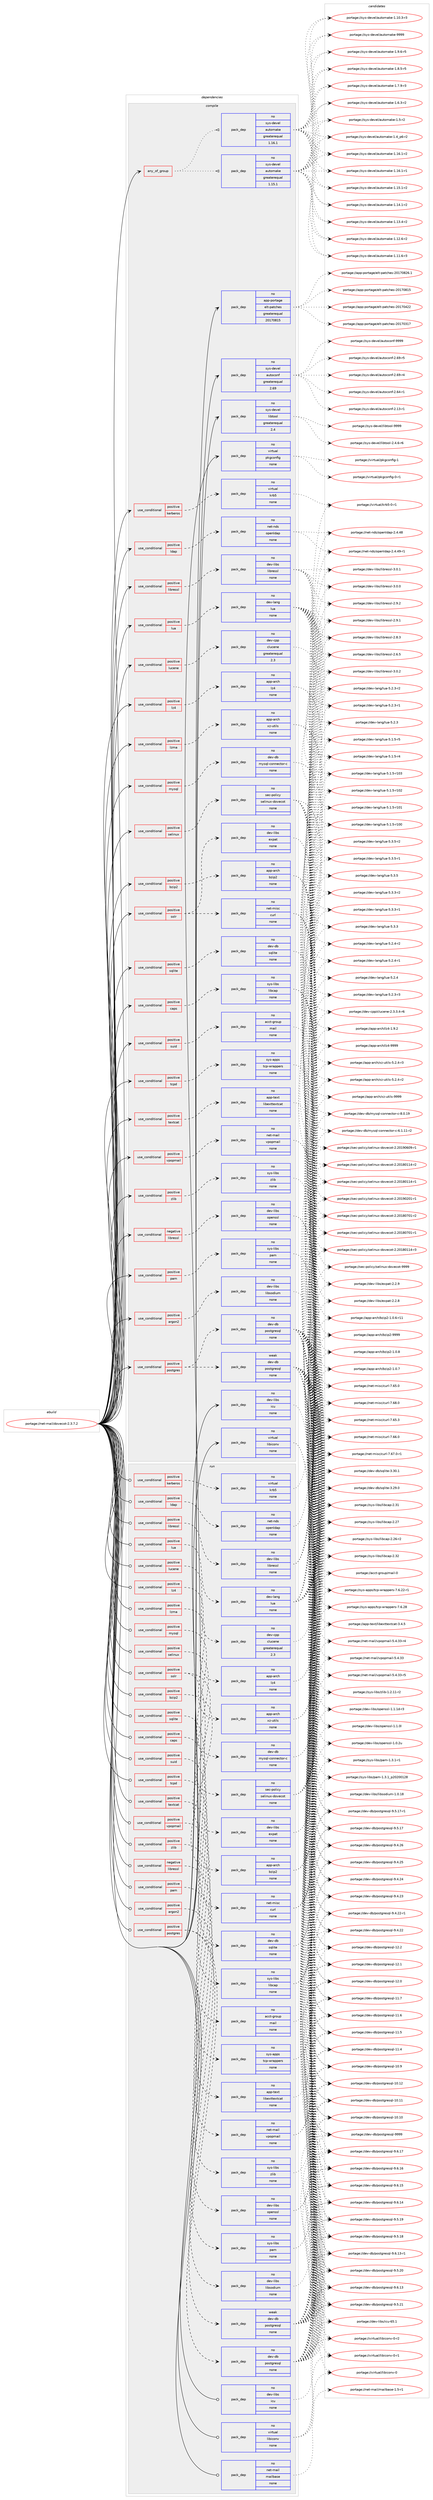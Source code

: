 digraph prolog {

# *************
# Graph options
# *************

newrank=true;
concentrate=true;
compound=true;
graph [rankdir=LR,fontname=Helvetica,fontsize=10,ranksep=1.5];#, ranksep=2.5, nodesep=0.2];
edge  [arrowhead=vee];
node  [fontname=Helvetica,fontsize=10];

# **********
# The ebuild
# **********

subgraph cluster_leftcol {
color=gray;
rank=same;
label=<<i>ebuild</i>>;
id [label="portage://net-mail/dovecot-2.3.7.2", color=red, width=4, href="../net-mail/dovecot-2.3.7.2.svg"];
}

# ****************
# The dependencies
# ****************

subgraph cluster_midcol {
color=gray;
label=<<i>dependencies</i>>;
subgraph cluster_compile {
fillcolor="#eeeeee";
style=filled;
label=<<i>compile</i>>;
subgraph any1942 {
dependency119242 [label=<<TABLE BORDER="0" CELLBORDER="1" CELLSPACING="0" CELLPADDING="4"><TR><TD CELLPADDING="10">any_of_group</TD></TR></TABLE>>, shape=none, color=red];subgraph pack92385 {
dependency119243 [label=<<TABLE BORDER="0" CELLBORDER="1" CELLSPACING="0" CELLPADDING="4" WIDTH="220"><TR><TD ROWSPAN="6" CELLPADDING="30">pack_dep</TD></TR><TR><TD WIDTH="110">no</TD></TR><TR><TD>sys-devel</TD></TR><TR><TD>automake</TD></TR><TR><TD>greaterequal</TD></TR><TR><TD>1.16.1</TD></TR></TABLE>>, shape=none, color=blue];
}
dependency119242:e -> dependency119243:w [weight=20,style="dotted",arrowhead="oinv"];
subgraph pack92386 {
dependency119244 [label=<<TABLE BORDER="0" CELLBORDER="1" CELLSPACING="0" CELLPADDING="4" WIDTH="220"><TR><TD ROWSPAN="6" CELLPADDING="30">pack_dep</TD></TR><TR><TD WIDTH="110">no</TD></TR><TR><TD>sys-devel</TD></TR><TR><TD>automake</TD></TR><TR><TD>greaterequal</TD></TR><TR><TD>1.15.1</TD></TR></TABLE>>, shape=none, color=blue];
}
dependency119242:e -> dependency119244:w [weight=20,style="dotted",arrowhead="oinv"];
}
id:e -> dependency119242:w [weight=20,style="solid",arrowhead="vee"];
subgraph cond24798 {
dependency119245 [label=<<TABLE BORDER="0" CELLBORDER="1" CELLSPACING="0" CELLPADDING="4"><TR><TD ROWSPAN="3" CELLPADDING="10">use_conditional</TD></TR><TR><TD>negative</TD></TR><TR><TD>libressl</TD></TR></TABLE>>, shape=none, color=red];
subgraph pack92387 {
dependency119246 [label=<<TABLE BORDER="0" CELLBORDER="1" CELLSPACING="0" CELLPADDING="4" WIDTH="220"><TR><TD ROWSPAN="6" CELLPADDING="30">pack_dep</TD></TR><TR><TD WIDTH="110">no</TD></TR><TR><TD>dev-libs</TD></TR><TR><TD>openssl</TD></TR><TR><TD>none</TD></TR><TR><TD></TD></TR></TABLE>>, shape=none, color=blue];
}
dependency119245:e -> dependency119246:w [weight=20,style="dashed",arrowhead="vee"];
}
id:e -> dependency119245:w [weight=20,style="solid",arrowhead="vee"];
subgraph cond24799 {
dependency119247 [label=<<TABLE BORDER="0" CELLBORDER="1" CELLSPACING="0" CELLPADDING="4"><TR><TD ROWSPAN="3" CELLPADDING="10">use_conditional</TD></TR><TR><TD>positive</TD></TR><TR><TD>argon2</TD></TR></TABLE>>, shape=none, color=red];
subgraph pack92388 {
dependency119248 [label=<<TABLE BORDER="0" CELLBORDER="1" CELLSPACING="0" CELLPADDING="4" WIDTH="220"><TR><TD ROWSPAN="6" CELLPADDING="30">pack_dep</TD></TR><TR><TD WIDTH="110">no</TD></TR><TR><TD>dev-libs</TD></TR><TR><TD>libsodium</TD></TR><TR><TD>none</TD></TR><TR><TD></TD></TR></TABLE>>, shape=none, color=blue];
}
dependency119247:e -> dependency119248:w [weight=20,style="dashed",arrowhead="vee"];
}
id:e -> dependency119247:w [weight=20,style="solid",arrowhead="vee"];
subgraph cond24800 {
dependency119249 [label=<<TABLE BORDER="0" CELLBORDER="1" CELLSPACING="0" CELLPADDING="4"><TR><TD ROWSPAN="3" CELLPADDING="10">use_conditional</TD></TR><TR><TD>positive</TD></TR><TR><TD>bzip2</TD></TR></TABLE>>, shape=none, color=red];
subgraph pack92389 {
dependency119250 [label=<<TABLE BORDER="0" CELLBORDER="1" CELLSPACING="0" CELLPADDING="4" WIDTH="220"><TR><TD ROWSPAN="6" CELLPADDING="30">pack_dep</TD></TR><TR><TD WIDTH="110">no</TD></TR><TR><TD>app-arch</TD></TR><TR><TD>bzip2</TD></TR><TR><TD>none</TD></TR><TR><TD></TD></TR></TABLE>>, shape=none, color=blue];
}
dependency119249:e -> dependency119250:w [weight=20,style="dashed",arrowhead="vee"];
}
id:e -> dependency119249:w [weight=20,style="solid",arrowhead="vee"];
subgraph cond24801 {
dependency119251 [label=<<TABLE BORDER="0" CELLBORDER="1" CELLSPACING="0" CELLPADDING="4"><TR><TD ROWSPAN="3" CELLPADDING="10">use_conditional</TD></TR><TR><TD>positive</TD></TR><TR><TD>caps</TD></TR></TABLE>>, shape=none, color=red];
subgraph pack92390 {
dependency119252 [label=<<TABLE BORDER="0" CELLBORDER="1" CELLSPACING="0" CELLPADDING="4" WIDTH="220"><TR><TD ROWSPAN="6" CELLPADDING="30">pack_dep</TD></TR><TR><TD WIDTH="110">no</TD></TR><TR><TD>sys-libs</TD></TR><TR><TD>libcap</TD></TR><TR><TD>none</TD></TR><TR><TD></TD></TR></TABLE>>, shape=none, color=blue];
}
dependency119251:e -> dependency119252:w [weight=20,style="dashed",arrowhead="vee"];
}
id:e -> dependency119251:w [weight=20,style="solid",arrowhead="vee"];
subgraph cond24802 {
dependency119253 [label=<<TABLE BORDER="0" CELLBORDER="1" CELLSPACING="0" CELLPADDING="4"><TR><TD ROWSPAN="3" CELLPADDING="10">use_conditional</TD></TR><TR><TD>positive</TD></TR><TR><TD>kerberos</TD></TR></TABLE>>, shape=none, color=red];
subgraph pack92391 {
dependency119254 [label=<<TABLE BORDER="0" CELLBORDER="1" CELLSPACING="0" CELLPADDING="4" WIDTH="220"><TR><TD ROWSPAN="6" CELLPADDING="30">pack_dep</TD></TR><TR><TD WIDTH="110">no</TD></TR><TR><TD>virtual</TD></TR><TR><TD>krb5</TD></TR><TR><TD>none</TD></TR><TR><TD></TD></TR></TABLE>>, shape=none, color=blue];
}
dependency119253:e -> dependency119254:w [weight=20,style="dashed",arrowhead="vee"];
}
id:e -> dependency119253:w [weight=20,style="solid",arrowhead="vee"];
subgraph cond24803 {
dependency119255 [label=<<TABLE BORDER="0" CELLBORDER="1" CELLSPACING="0" CELLPADDING="4"><TR><TD ROWSPAN="3" CELLPADDING="10">use_conditional</TD></TR><TR><TD>positive</TD></TR><TR><TD>ldap</TD></TR></TABLE>>, shape=none, color=red];
subgraph pack92392 {
dependency119256 [label=<<TABLE BORDER="0" CELLBORDER="1" CELLSPACING="0" CELLPADDING="4" WIDTH="220"><TR><TD ROWSPAN="6" CELLPADDING="30">pack_dep</TD></TR><TR><TD WIDTH="110">no</TD></TR><TR><TD>net-nds</TD></TR><TR><TD>openldap</TD></TR><TR><TD>none</TD></TR><TR><TD></TD></TR></TABLE>>, shape=none, color=blue];
}
dependency119255:e -> dependency119256:w [weight=20,style="dashed",arrowhead="vee"];
}
id:e -> dependency119255:w [weight=20,style="solid",arrowhead="vee"];
subgraph cond24804 {
dependency119257 [label=<<TABLE BORDER="0" CELLBORDER="1" CELLSPACING="0" CELLPADDING="4"><TR><TD ROWSPAN="3" CELLPADDING="10">use_conditional</TD></TR><TR><TD>positive</TD></TR><TR><TD>libressl</TD></TR></TABLE>>, shape=none, color=red];
subgraph pack92393 {
dependency119258 [label=<<TABLE BORDER="0" CELLBORDER="1" CELLSPACING="0" CELLPADDING="4" WIDTH="220"><TR><TD ROWSPAN="6" CELLPADDING="30">pack_dep</TD></TR><TR><TD WIDTH="110">no</TD></TR><TR><TD>dev-libs</TD></TR><TR><TD>libressl</TD></TR><TR><TD>none</TD></TR><TR><TD></TD></TR></TABLE>>, shape=none, color=blue];
}
dependency119257:e -> dependency119258:w [weight=20,style="dashed",arrowhead="vee"];
}
id:e -> dependency119257:w [weight=20,style="solid",arrowhead="vee"];
subgraph cond24805 {
dependency119259 [label=<<TABLE BORDER="0" CELLBORDER="1" CELLSPACING="0" CELLPADDING="4"><TR><TD ROWSPAN="3" CELLPADDING="10">use_conditional</TD></TR><TR><TD>positive</TD></TR><TR><TD>lua</TD></TR></TABLE>>, shape=none, color=red];
subgraph pack92394 {
dependency119260 [label=<<TABLE BORDER="0" CELLBORDER="1" CELLSPACING="0" CELLPADDING="4" WIDTH="220"><TR><TD ROWSPAN="6" CELLPADDING="30">pack_dep</TD></TR><TR><TD WIDTH="110">no</TD></TR><TR><TD>dev-lang</TD></TR><TR><TD>lua</TD></TR><TR><TD>none</TD></TR><TR><TD></TD></TR></TABLE>>, shape=none, color=blue];
}
dependency119259:e -> dependency119260:w [weight=20,style="dashed",arrowhead="vee"];
}
id:e -> dependency119259:w [weight=20,style="solid",arrowhead="vee"];
subgraph cond24806 {
dependency119261 [label=<<TABLE BORDER="0" CELLBORDER="1" CELLSPACING="0" CELLPADDING="4"><TR><TD ROWSPAN="3" CELLPADDING="10">use_conditional</TD></TR><TR><TD>positive</TD></TR><TR><TD>lucene</TD></TR></TABLE>>, shape=none, color=red];
subgraph pack92395 {
dependency119262 [label=<<TABLE BORDER="0" CELLBORDER="1" CELLSPACING="0" CELLPADDING="4" WIDTH="220"><TR><TD ROWSPAN="6" CELLPADDING="30">pack_dep</TD></TR><TR><TD WIDTH="110">no</TD></TR><TR><TD>dev-cpp</TD></TR><TR><TD>clucene</TD></TR><TR><TD>greaterequal</TD></TR><TR><TD>2.3</TD></TR></TABLE>>, shape=none, color=blue];
}
dependency119261:e -> dependency119262:w [weight=20,style="dashed",arrowhead="vee"];
}
id:e -> dependency119261:w [weight=20,style="solid",arrowhead="vee"];
subgraph cond24807 {
dependency119263 [label=<<TABLE BORDER="0" CELLBORDER="1" CELLSPACING="0" CELLPADDING="4"><TR><TD ROWSPAN="3" CELLPADDING="10">use_conditional</TD></TR><TR><TD>positive</TD></TR><TR><TD>lz4</TD></TR></TABLE>>, shape=none, color=red];
subgraph pack92396 {
dependency119264 [label=<<TABLE BORDER="0" CELLBORDER="1" CELLSPACING="0" CELLPADDING="4" WIDTH="220"><TR><TD ROWSPAN="6" CELLPADDING="30">pack_dep</TD></TR><TR><TD WIDTH="110">no</TD></TR><TR><TD>app-arch</TD></TR><TR><TD>lz4</TD></TR><TR><TD>none</TD></TR><TR><TD></TD></TR></TABLE>>, shape=none, color=blue];
}
dependency119263:e -> dependency119264:w [weight=20,style="dashed",arrowhead="vee"];
}
id:e -> dependency119263:w [weight=20,style="solid",arrowhead="vee"];
subgraph cond24808 {
dependency119265 [label=<<TABLE BORDER="0" CELLBORDER="1" CELLSPACING="0" CELLPADDING="4"><TR><TD ROWSPAN="3" CELLPADDING="10">use_conditional</TD></TR><TR><TD>positive</TD></TR><TR><TD>lzma</TD></TR></TABLE>>, shape=none, color=red];
subgraph pack92397 {
dependency119266 [label=<<TABLE BORDER="0" CELLBORDER="1" CELLSPACING="0" CELLPADDING="4" WIDTH="220"><TR><TD ROWSPAN="6" CELLPADDING="30">pack_dep</TD></TR><TR><TD WIDTH="110">no</TD></TR><TR><TD>app-arch</TD></TR><TR><TD>xz-utils</TD></TR><TR><TD>none</TD></TR><TR><TD></TD></TR></TABLE>>, shape=none, color=blue];
}
dependency119265:e -> dependency119266:w [weight=20,style="dashed",arrowhead="vee"];
}
id:e -> dependency119265:w [weight=20,style="solid",arrowhead="vee"];
subgraph cond24809 {
dependency119267 [label=<<TABLE BORDER="0" CELLBORDER="1" CELLSPACING="0" CELLPADDING="4"><TR><TD ROWSPAN="3" CELLPADDING="10">use_conditional</TD></TR><TR><TD>positive</TD></TR><TR><TD>mysql</TD></TR></TABLE>>, shape=none, color=red];
subgraph pack92398 {
dependency119268 [label=<<TABLE BORDER="0" CELLBORDER="1" CELLSPACING="0" CELLPADDING="4" WIDTH="220"><TR><TD ROWSPAN="6" CELLPADDING="30">pack_dep</TD></TR><TR><TD WIDTH="110">no</TD></TR><TR><TD>dev-db</TD></TR><TR><TD>mysql-connector-c</TD></TR><TR><TD>none</TD></TR><TR><TD></TD></TR></TABLE>>, shape=none, color=blue];
}
dependency119267:e -> dependency119268:w [weight=20,style="dashed",arrowhead="vee"];
}
id:e -> dependency119267:w [weight=20,style="solid",arrowhead="vee"];
subgraph cond24810 {
dependency119269 [label=<<TABLE BORDER="0" CELLBORDER="1" CELLSPACING="0" CELLPADDING="4"><TR><TD ROWSPAN="3" CELLPADDING="10">use_conditional</TD></TR><TR><TD>positive</TD></TR><TR><TD>pam</TD></TR></TABLE>>, shape=none, color=red];
subgraph pack92399 {
dependency119270 [label=<<TABLE BORDER="0" CELLBORDER="1" CELLSPACING="0" CELLPADDING="4" WIDTH="220"><TR><TD ROWSPAN="6" CELLPADDING="30">pack_dep</TD></TR><TR><TD WIDTH="110">no</TD></TR><TR><TD>sys-libs</TD></TR><TR><TD>pam</TD></TR><TR><TD>none</TD></TR><TR><TD></TD></TR></TABLE>>, shape=none, color=blue];
}
dependency119269:e -> dependency119270:w [weight=20,style="dashed",arrowhead="vee"];
}
id:e -> dependency119269:w [weight=20,style="solid",arrowhead="vee"];
subgraph cond24811 {
dependency119271 [label=<<TABLE BORDER="0" CELLBORDER="1" CELLSPACING="0" CELLPADDING="4"><TR><TD ROWSPAN="3" CELLPADDING="10">use_conditional</TD></TR><TR><TD>positive</TD></TR><TR><TD>postgres</TD></TR></TABLE>>, shape=none, color=red];
subgraph pack92400 {
dependency119272 [label=<<TABLE BORDER="0" CELLBORDER="1" CELLSPACING="0" CELLPADDING="4" WIDTH="220"><TR><TD ROWSPAN="6" CELLPADDING="30">pack_dep</TD></TR><TR><TD WIDTH="110">no</TD></TR><TR><TD>dev-db</TD></TR><TR><TD>postgresql</TD></TR><TR><TD>none</TD></TR><TR><TD></TD></TR></TABLE>>, shape=none, color=blue];
}
dependency119271:e -> dependency119272:w [weight=20,style="dashed",arrowhead="vee"];
subgraph pack92401 {
dependency119273 [label=<<TABLE BORDER="0" CELLBORDER="1" CELLSPACING="0" CELLPADDING="4" WIDTH="220"><TR><TD ROWSPAN="6" CELLPADDING="30">pack_dep</TD></TR><TR><TD WIDTH="110">weak</TD></TR><TR><TD>dev-db</TD></TR><TR><TD>postgresql</TD></TR><TR><TD>none</TD></TR><TR><TD></TD></TR></TABLE>>, shape=none, color=blue];
}
dependency119271:e -> dependency119273:w [weight=20,style="dashed",arrowhead="vee"];
}
id:e -> dependency119271:w [weight=20,style="solid",arrowhead="vee"];
subgraph cond24812 {
dependency119274 [label=<<TABLE BORDER="0" CELLBORDER="1" CELLSPACING="0" CELLPADDING="4"><TR><TD ROWSPAN="3" CELLPADDING="10">use_conditional</TD></TR><TR><TD>positive</TD></TR><TR><TD>selinux</TD></TR></TABLE>>, shape=none, color=red];
subgraph pack92402 {
dependency119275 [label=<<TABLE BORDER="0" CELLBORDER="1" CELLSPACING="0" CELLPADDING="4" WIDTH="220"><TR><TD ROWSPAN="6" CELLPADDING="30">pack_dep</TD></TR><TR><TD WIDTH="110">no</TD></TR><TR><TD>sec-policy</TD></TR><TR><TD>selinux-dovecot</TD></TR><TR><TD>none</TD></TR><TR><TD></TD></TR></TABLE>>, shape=none, color=blue];
}
dependency119274:e -> dependency119275:w [weight=20,style="dashed",arrowhead="vee"];
}
id:e -> dependency119274:w [weight=20,style="solid",arrowhead="vee"];
subgraph cond24813 {
dependency119276 [label=<<TABLE BORDER="0" CELLBORDER="1" CELLSPACING="0" CELLPADDING="4"><TR><TD ROWSPAN="3" CELLPADDING="10">use_conditional</TD></TR><TR><TD>positive</TD></TR><TR><TD>solr</TD></TR></TABLE>>, shape=none, color=red];
subgraph pack92403 {
dependency119277 [label=<<TABLE BORDER="0" CELLBORDER="1" CELLSPACING="0" CELLPADDING="4" WIDTH="220"><TR><TD ROWSPAN="6" CELLPADDING="30">pack_dep</TD></TR><TR><TD WIDTH="110">no</TD></TR><TR><TD>net-misc</TD></TR><TR><TD>curl</TD></TR><TR><TD>none</TD></TR><TR><TD></TD></TR></TABLE>>, shape=none, color=blue];
}
dependency119276:e -> dependency119277:w [weight=20,style="dashed",arrowhead="vee"];
subgraph pack92404 {
dependency119278 [label=<<TABLE BORDER="0" CELLBORDER="1" CELLSPACING="0" CELLPADDING="4" WIDTH="220"><TR><TD ROWSPAN="6" CELLPADDING="30">pack_dep</TD></TR><TR><TD WIDTH="110">no</TD></TR><TR><TD>dev-libs</TD></TR><TR><TD>expat</TD></TR><TR><TD>none</TD></TR><TR><TD></TD></TR></TABLE>>, shape=none, color=blue];
}
dependency119276:e -> dependency119278:w [weight=20,style="dashed",arrowhead="vee"];
}
id:e -> dependency119276:w [weight=20,style="solid",arrowhead="vee"];
subgraph cond24814 {
dependency119279 [label=<<TABLE BORDER="0" CELLBORDER="1" CELLSPACING="0" CELLPADDING="4"><TR><TD ROWSPAN="3" CELLPADDING="10">use_conditional</TD></TR><TR><TD>positive</TD></TR><TR><TD>sqlite</TD></TR></TABLE>>, shape=none, color=red];
subgraph pack92405 {
dependency119280 [label=<<TABLE BORDER="0" CELLBORDER="1" CELLSPACING="0" CELLPADDING="4" WIDTH="220"><TR><TD ROWSPAN="6" CELLPADDING="30">pack_dep</TD></TR><TR><TD WIDTH="110">no</TD></TR><TR><TD>dev-db</TD></TR><TR><TD>sqlite</TD></TR><TR><TD>none</TD></TR><TR><TD></TD></TR></TABLE>>, shape=none, color=blue];
}
dependency119279:e -> dependency119280:w [weight=20,style="dashed",arrowhead="vee"];
}
id:e -> dependency119279:w [weight=20,style="solid",arrowhead="vee"];
subgraph cond24815 {
dependency119281 [label=<<TABLE BORDER="0" CELLBORDER="1" CELLSPACING="0" CELLPADDING="4"><TR><TD ROWSPAN="3" CELLPADDING="10">use_conditional</TD></TR><TR><TD>positive</TD></TR><TR><TD>suid</TD></TR></TABLE>>, shape=none, color=red];
subgraph pack92406 {
dependency119282 [label=<<TABLE BORDER="0" CELLBORDER="1" CELLSPACING="0" CELLPADDING="4" WIDTH="220"><TR><TD ROWSPAN="6" CELLPADDING="30">pack_dep</TD></TR><TR><TD WIDTH="110">no</TD></TR><TR><TD>acct-group</TD></TR><TR><TD>mail</TD></TR><TR><TD>none</TD></TR><TR><TD></TD></TR></TABLE>>, shape=none, color=blue];
}
dependency119281:e -> dependency119282:w [weight=20,style="dashed",arrowhead="vee"];
}
id:e -> dependency119281:w [weight=20,style="solid",arrowhead="vee"];
subgraph cond24816 {
dependency119283 [label=<<TABLE BORDER="0" CELLBORDER="1" CELLSPACING="0" CELLPADDING="4"><TR><TD ROWSPAN="3" CELLPADDING="10">use_conditional</TD></TR><TR><TD>positive</TD></TR><TR><TD>tcpd</TD></TR></TABLE>>, shape=none, color=red];
subgraph pack92407 {
dependency119284 [label=<<TABLE BORDER="0" CELLBORDER="1" CELLSPACING="0" CELLPADDING="4" WIDTH="220"><TR><TD ROWSPAN="6" CELLPADDING="30">pack_dep</TD></TR><TR><TD WIDTH="110">no</TD></TR><TR><TD>sys-apps</TD></TR><TR><TD>tcp-wrappers</TD></TR><TR><TD>none</TD></TR><TR><TD></TD></TR></TABLE>>, shape=none, color=blue];
}
dependency119283:e -> dependency119284:w [weight=20,style="dashed",arrowhead="vee"];
}
id:e -> dependency119283:w [weight=20,style="solid",arrowhead="vee"];
subgraph cond24817 {
dependency119285 [label=<<TABLE BORDER="0" CELLBORDER="1" CELLSPACING="0" CELLPADDING="4"><TR><TD ROWSPAN="3" CELLPADDING="10">use_conditional</TD></TR><TR><TD>positive</TD></TR><TR><TD>textcat</TD></TR></TABLE>>, shape=none, color=red];
subgraph pack92408 {
dependency119286 [label=<<TABLE BORDER="0" CELLBORDER="1" CELLSPACING="0" CELLPADDING="4" WIDTH="220"><TR><TD ROWSPAN="6" CELLPADDING="30">pack_dep</TD></TR><TR><TD WIDTH="110">no</TD></TR><TR><TD>app-text</TD></TR><TR><TD>libexttextcat</TD></TR><TR><TD>none</TD></TR><TR><TD></TD></TR></TABLE>>, shape=none, color=blue];
}
dependency119285:e -> dependency119286:w [weight=20,style="dashed",arrowhead="vee"];
}
id:e -> dependency119285:w [weight=20,style="solid",arrowhead="vee"];
subgraph cond24818 {
dependency119287 [label=<<TABLE BORDER="0" CELLBORDER="1" CELLSPACING="0" CELLPADDING="4"><TR><TD ROWSPAN="3" CELLPADDING="10">use_conditional</TD></TR><TR><TD>positive</TD></TR><TR><TD>vpopmail</TD></TR></TABLE>>, shape=none, color=red];
subgraph pack92409 {
dependency119288 [label=<<TABLE BORDER="0" CELLBORDER="1" CELLSPACING="0" CELLPADDING="4" WIDTH="220"><TR><TD ROWSPAN="6" CELLPADDING="30">pack_dep</TD></TR><TR><TD WIDTH="110">no</TD></TR><TR><TD>net-mail</TD></TR><TR><TD>vpopmail</TD></TR><TR><TD>none</TD></TR><TR><TD></TD></TR></TABLE>>, shape=none, color=blue];
}
dependency119287:e -> dependency119288:w [weight=20,style="dashed",arrowhead="vee"];
}
id:e -> dependency119287:w [weight=20,style="solid",arrowhead="vee"];
subgraph cond24819 {
dependency119289 [label=<<TABLE BORDER="0" CELLBORDER="1" CELLSPACING="0" CELLPADDING="4"><TR><TD ROWSPAN="3" CELLPADDING="10">use_conditional</TD></TR><TR><TD>positive</TD></TR><TR><TD>zlib</TD></TR></TABLE>>, shape=none, color=red];
subgraph pack92410 {
dependency119290 [label=<<TABLE BORDER="0" CELLBORDER="1" CELLSPACING="0" CELLPADDING="4" WIDTH="220"><TR><TD ROWSPAN="6" CELLPADDING="30">pack_dep</TD></TR><TR><TD WIDTH="110">no</TD></TR><TR><TD>sys-libs</TD></TR><TR><TD>zlib</TD></TR><TR><TD>none</TD></TR><TR><TD></TD></TR></TABLE>>, shape=none, color=blue];
}
dependency119289:e -> dependency119290:w [weight=20,style="dashed",arrowhead="vee"];
}
id:e -> dependency119289:w [weight=20,style="solid",arrowhead="vee"];
subgraph pack92411 {
dependency119291 [label=<<TABLE BORDER="0" CELLBORDER="1" CELLSPACING="0" CELLPADDING="4" WIDTH="220"><TR><TD ROWSPAN="6" CELLPADDING="30">pack_dep</TD></TR><TR><TD WIDTH="110">no</TD></TR><TR><TD>app-portage</TD></TR><TR><TD>elt-patches</TD></TR><TR><TD>greaterequal</TD></TR><TR><TD>20170815</TD></TR></TABLE>>, shape=none, color=blue];
}
id:e -> dependency119291:w [weight=20,style="solid",arrowhead="vee"];
subgraph pack92412 {
dependency119292 [label=<<TABLE BORDER="0" CELLBORDER="1" CELLSPACING="0" CELLPADDING="4" WIDTH="220"><TR><TD ROWSPAN="6" CELLPADDING="30">pack_dep</TD></TR><TR><TD WIDTH="110">no</TD></TR><TR><TD>dev-libs</TD></TR><TR><TD>icu</TD></TR><TR><TD>none</TD></TR><TR><TD></TD></TR></TABLE>>, shape=none, color=blue];
}
id:e -> dependency119292:w [weight=20,style="solid",arrowhead="vee"];
subgraph pack92413 {
dependency119293 [label=<<TABLE BORDER="0" CELLBORDER="1" CELLSPACING="0" CELLPADDING="4" WIDTH="220"><TR><TD ROWSPAN="6" CELLPADDING="30">pack_dep</TD></TR><TR><TD WIDTH="110">no</TD></TR><TR><TD>sys-devel</TD></TR><TR><TD>autoconf</TD></TR><TR><TD>greaterequal</TD></TR><TR><TD>2.69</TD></TR></TABLE>>, shape=none, color=blue];
}
id:e -> dependency119293:w [weight=20,style="solid",arrowhead="vee"];
subgraph pack92414 {
dependency119294 [label=<<TABLE BORDER="0" CELLBORDER="1" CELLSPACING="0" CELLPADDING="4" WIDTH="220"><TR><TD ROWSPAN="6" CELLPADDING="30">pack_dep</TD></TR><TR><TD WIDTH="110">no</TD></TR><TR><TD>sys-devel</TD></TR><TR><TD>libtool</TD></TR><TR><TD>greaterequal</TD></TR><TR><TD>2.4</TD></TR></TABLE>>, shape=none, color=blue];
}
id:e -> dependency119294:w [weight=20,style="solid",arrowhead="vee"];
subgraph pack92415 {
dependency119295 [label=<<TABLE BORDER="0" CELLBORDER="1" CELLSPACING="0" CELLPADDING="4" WIDTH="220"><TR><TD ROWSPAN="6" CELLPADDING="30">pack_dep</TD></TR><TR><TD WIDTH="110">no</TD></TR><TR><TD>virtual</TD></TR><TR><TD>libiconv</TD></TR><TR><TD>none</TD></TR><TR><TD></TD></TR></TABLE>>, shape=none, color=blue];
}
id:e -> dependency119295:w [weight=20,style="solid",arrowhead="vee"];
subgraph pack92416 {
dependency119296 [label=<<TABLE BORDER="0" CELLBORDER="1" CELLSPACING="0" CELLPADDING="4" WIDTH="220"><TR><TD ROWSPAN="6" CELLPADDING="30">pack_dep</TD></TR><TR><TD WIDTH="110">no</TD></TR><TR><TD>virtual</TD></TR><TR><TD>pkgconfig</TD></TR><TR><TD>none</TD></TR><TR><TD></TD></TR></TABLE>>, shape=none, color=blue];
}
id:e -> dependency119296:w [weight=20,style="solid",arrowhead="vee"];
}
subgraph cluster_compileandrun {
fillcolor="#eeeeee";
style=filled;
label=<<i>compile and run</i>>;
}
subgraph cluster_run {
fillcolor="#eeeeee";
style=filled;
label=<<i>run</i>>;
subgraph cond24820 {
dependency119297 [label=<<TABLE BORDER="0" CELLBORDER="1" CELLSPACING="0" CELLPADDING="4"><TR><TD ROWSPAN="3" CELLPADDING="10">use_conditional</TD></TR><TR><TD>negative</TD></TR><TR><TD>libressl</TD></TR></TABLE>>, shape=none, color=red];
subgraph pack92417 {
dependency119298 [label=<<TABLE BORDER="0" CELLBORDER="1" CELLSPACING="0" CELLPADDING="4" WIDTH="220"><TR><TD ROWSPAN="6" CELLPADDING="30">pack_dep</TD></TR><TR><TD WIDTH="110">no</TD></TR><TR><TD>dev-libs</TD></TR><TR><TD>openssl</TD></TR><TR><TD>none</TD></TR><TR><TD></TD></TR></TABLE>>, shape=none, color=blue];
}
dependency119297:e -> dependency119298:w [weight=20,style="dashed",arrowhead="vee"];
}
id:e -> dependency119297:w [weight=20,style="solid",arrowhead="odot"];
subgraph cond24821 {
dependency119299 [label=<<TABLE BORDER="0" CELLBORDER="1" CELLSPACING="0" CELLPADDING="4"><TR><TD ROWSPAN="3" CELLPADDING="10">use_conditional</TD></TR><TR><TD>positive</TD></TR><TR><TD>argon2</TD></TR></TABLE>>, shape=none, color=red];
subgraph pack92418 {
dependency119300 [label=<<TABLE BORDER="0" CELLBORDER="1" CELLSPACING="0" CELLPADDING="4" WIDTH="220"><TR><TD ROWSPAN="6" CELLPADDING="30">pack_dep</TD></TR><TR><TD WIDTH="110">no</TD></TR><TR><TD>dev-libs</TD></TR><TR><TD>libsodium</TD></TR><TR><TD>none</TD></TR><TR><TD></TD></TR></TABLE>>, shape=none, color=blue];
}
dependency119299:e -> dependency119300:w [weight=20,style="dashed",arrowhead="vee"];
}
id:e -> dependency119299:w [weight=20,style="solid",arrowhead="odot"];
subgraph cond24822 {
dependency119301 [label=<<TABLE BORDER="0" CELLBORDER="1" CELLSPACING="0" CELLPADDING="4"><TR><TD ROWSPAN="3" CELLPADDING="10">use_conditional</TD></TR><TR><TD>positive</TD></TR><TR><TD>bzip2</TD></TR></TABLE>>, shape=none, color=red];
subgraph pack92419 {
dependency119302 [label=<<TABLE BORDER="0" CELLBORDER="1" CELLSPACING="0" CELLPADDING="4" WIDTH="220"><TR><TD ROWSPAN="6" CELLPADDING="30">pack_dep</TD></TR><TR><TD WIDTH="110">no</TD></TR><TR><TD>app-arch</TD></TR><TR><TD>bzip2</TD></TR><TR><TD>none</TD></TR><TR><TD></TD></TR></TABLE>>, shape=none, color=blue];
}
dependency119301:e -> dependency119302:w [weight=20,style="dashed",arrowhead="vee"];
}
id:e -> dependency119301:w [weight=20,style="solid",arrowhead="odot"];
subgraph cond24823 {
dependency119303 [label=<<TABLE BORDER="0" CELLBORDER="1" CELLSPACING="0" CELLPADDING="4"><TR><TD ROWSPAN="3" CELLPADDING="10">use_conditional</TD></TR><TR><TD>positive</TD></TR><TR><TD>caps</TD></TR></TABLE>>, shape=none, color=red];
subgraph pack92420 {
dependency119304 [label=<<TABLE BORDER="0" CELLBORDER="1" CELLSPACING="0" CELLPADDING="4" WIDTH="220"><TR><TD ROWSPAN="6" CELLPADDING="30">pack_dep</TD></TR><TR><TD WIDTH="110">no</TD></TR><TR><TD>sys-libs</TD></TR><TR><TD>libcap</TD></TR><TR><TD>none</TD></TR><TR><TD></TD></TR></TABLE>>, shape=none, color=blue];
}
dependency119303:e -> dependency119304:w [weight=20,style="dashed",arrowhead="vee"];
}
id:e -> dependency119303:w [weight=20,style="solid",arrowhead="odot"];
subgraph cond24824 {
dependency119305 [label=<<TABLE BORDER="0" CELLBORDER="1" CELLSPACING="0" CELLPADDING="4"><TR><TD ROWSPAN="3" CELLPADDING="10">use_conditional</TD></TR><TR><TD>positive</TD></TR><TR><TD>kerberos</TD></TR></TABLE>>, shape=none, color=red];
subgraph pack92421 {
dependency119306 [label=<<TABLE BORDER="0" CELLBORDER="1" CELLSPACING="0" CELLPADDING="4" WIDTH="220"><TR><TD ROWSPAN="6" CELLPADDING="30">pack_dep</TD></TR><TR><TD WIDTH="110">no</TD></TR><TR><TD>virtual</TD></TR><TR><TD>krb5</TD></TR><TR><TD>none</TD></TR><TR><TD></TD></TR></TABLE>>, shape=none, color=blue];
}
dependency119305:e -> dependency119306:w [weight=20,style="dashed",arrowhead="vee"];
}
id:e -> dependency119305:w [weight=20,style="solid",arrowhead="odot"];
subgraph cond24825 {
dependency119307 [label=<<TABLE BORDER="0" CELLBORDER="1" CELLSPACING="0" CELLPADDING="4"><TR><TD ROWSPAN="3" CELLPADDING="10">use_conditional</TD></TR><TR><TD>positive</TD></TR><TR><TD>ldap</TD></TR></TABLE>>, shape=none, color=red];
subgraph pack92422 {
dependency119308 [label=<<TABLE BORDER="0" CELLBORDER="1" CELLSPACING="0" CELLPADDING="4" WIDTH="220"><TR><TD ROWSPAN="6" CELLPADDING="30">pack_dep</TD></TR><TR><TD WIDTH="110">no</TD></TR><TR><TD>net-nds</TD></TR><TR><TD>openldap</TD></TR><TR><TD>none</TD></TR><TR><TD></TD></TR></TABLE>>, shape=none, color=blue];
}
dependency119307:e -> dependency119308:w [weight=20,style="dashed",arrowhead="vee"];
}
id:e -> dependency119307:w [weight=20,style="solid",arrowhead="odot"];
subgraph cond24826 {
dependency119309 [label=<<TABLE BORDER="0" CELLBORDER="1" CELLSPACING="0" CELLPADDING="4"><TR><TD ROWSPAN="3" CELLPADDING="10">use_conditional</TD></TR><TR><TD>positive</TD></TR><TR><TD>libressl</TD></TR></TABLE>>, shape=none, color=red];
subgraph pack92423 {
dependency119310 [label=<<TABLE BORDER="0" CELLBORDER="1" CELLSPACING="0" CELLPADDING="4" WIDTH="220"><TR><TD ROWSPAN="6" CELLPADDING="30">pack_dep</TD></TR><TR><TD WIDTH="110">no</TD></TR><TR><TD>dev-libs</TD></TR><TR><TD>libressl</TD></TR><TR><TD>none</TD></TR><TR><TD></TD></TR></TABLE>>, shape=none, color=blue];
}
dependency119309:e -> dependency119310:w [weight=20,style="dashed",arrowhead="vee"];
}
id:e -> dependency119309:w [weight=20,style="solid",arrowhead="odot"];
subgraph cond24827 {
dependency119311 [label=<<TABLE BORDER="0" CELLBORDER="1" CELLSPACING="0" CELLPADDING="4"><TR><TD ROWSPAN="3" CELLPADDING="10">use_conditional</TD></TR><TR><TD>positive</TD></TR><TR><TD>lua</TD></TR></TABLE>>, shape=none, color=red];
subgraph pack92424 {
dependency119312 [label=<<TABLE BORDER="0" CELLBORDER="1" CELLSPACING="0" CELLPADDING="4" WIDTH="220"><TR><TD ROWSPAN="6" CELLPADDING="30">pack_dep</TD></TR><TR><TD WIDTH="110">no</TD></TR><TR><TD>dev-lang</TD></TR><TR><TD>lua</TD></TR><TR><TD>none</TD></TR><TR><TD></TD></TR></TABLE>>, shape=none, color=blue];
}
dependency119311:e -> dependency119312:w [weight=20,style="dashed",arrowhead="vee"];
}
id:e -> dependency119311:w [weight=20,style="solid",arrowhead="odot"];
subgraph cond24828 {
dependency119313 [label=<<TABLE BORDER="0" CELLBORDER="1" CELLSPACING="0" CELLPADDING="4"><TR><TD ROWSPAN="3" CELLPADDING="10">use_conditional</TD></TR><TR><TD>positive</TD></TR><TR><TD>lucene</TD></TR></TABLE>>, shape=none, color=red];
subgraph pack92425 {
dependency119314 [label=<<TABLE BORDER="0" CELLBORDER="1" CELLSPACING="0" CELLPADDING="4" WIDTH="220"><TR><TD ROWSPAN="6" CELLPADDING="30">pack_dep</TD></TR><TR><TD WIDTH="110">no</TD></TR><TR><TD>dev-cpp</TD></TR><TR><TD>clucene</TD></TR><TR><TD>greaterequal</TD></TR><TR><TD>2.3</TD></TR></TABLE>>, shape=none, color=blue];
}
dependency119313:e -> dependency119314:w [weight=20,style="dashed",arrowhead="vee"];
}
id:e -> dependency119313:w [weight=20,style="solid",arrowhead="odot"];
subgraph cond24829 {
dependency119315 [label=<<TABLE BORDER="0" CELLBORDER="1" CELLSPACING="0" CELLPADDING="4"><TR><TD ROWSPAN="3" CELLPADDING="10">use_conditional</TD></TR><TR><TD>positive</TD></TR><TR><TD>lz4</TD></TR></TABLE>>, shape=none, color=red];
subgraph pack92426 {
dependency119316 [label=<<TABLE BORDER="0" CELLBORDER="1" CELLSPACING="0" CELLPADDING="4" WIDTH="220"><TR><TD ROWSPAN="6" CELLPADDING="30">pack_dep</TD></TR><TR><TD WIDTH="110">no</TD></TR><TR><TD>app-arch</TD></TR><TR><TD>lz4</TD></TR><TR><TD>none</TD></TR><TR><TD></TD></TR></TABLE>>, shape=none, color=blue];
}
dependency119315:e -> dependency119316:w [weight=20,style="dashed",arrowhead="vee"];
}
id:e -> dependency119315:w [weight=20,style="solid",arrowhead="odot"];
subgraph cond24830 {
dependency119317 [label=<<TABLE BORDER="0" CELLBORDER="1" CELLSPACING="0" CELLPADDING="4"><TR><TD ROWSPAN="3" CELLPADDING="10">use_conditional</TD></TR><TR><TD>positive</TD></TR><TR><TD>lzma</TD></TR></TABLE>>, shape=none, color=red];
subgraph pack92427 {
dependency119318 [label=<<TABLE BORDER="0" CELLBORDER="1" CELLSPACING="0" CELLPADDING="4" WIDTH="220"><TR><TD ROWSPAN="6" CELLPADDING="30">pack_dep</TD></TR><TR><TD WIDTH="110">no</TD></TR><TR><TD>app-arch</TD></TR><TR><TD>xz-utils</TD></TR><TR><TD>none</TD></TR><TR><TD></TD></TR></TABLE>>, shape=none, color=blue];
}
dependency119317:e -> dependency119318:w [weight=20,style="dashed",arrowhead="vee"];
}
id:e -> dependency119317:w [weight=20,style="solid",arrowhead="odot"];
subgraph cond24831 {
dependency119319 [label=<<TABLE BORDER="0" CELLBORDER="1" CELLSPACING="0" CELLPADDING="4"><TR><TD ROWSPAN="3" CELLPADDING="10">use_conditional</TD></TR><TR><TD>positive</TD></TR><TR><TD>mysql</TD></TR></TABLE>>, shape=none, color=red];
subgraph pack92428 {
dependency119320 [label=<<TABLE BORDER="0" CELLBORDER="1" CELLSPACING="0" CELLPADDING="4" WIDTH="220"><TR><TD ROWSPAN="6" CELLPADDING="30">pack_dep</TD></TR><TR><TD WIDTH="110">no</TD></TR><TR><TD>dev-db</TD></TR><TR><TD>mysql-connector-c</TD></TR><TR><TD>none</TD></TR><TR><TD></TD></TR></TABLE>>, shape=none, color=blue];
}
dependency119319:e -> dependency119320:w [weight=20,style="dashed",arrowhead="vee"];
}
id:e -> dependency119319:w [weight=20,style="solid",arrowhead="odot"];
subgraph cond24832 {
dependency119321 [label=<<TABLE BORDER="0" CELLBORDER="1" CELLSPACING="0" CELLPADDING="4"><TR><TD ROWSPAN="3" CELLPADDING="10">use_conditional</TD></TR><TR><TD>positive</TD></TR><TR><TD>pam</TD></TR></TABLE>>, shape=none, color=red];
subgraph pack92429 {
dependency119322 [label=<<TABLE BORDER="0" CELLBORDER="1" CELLSPACING="0" CELLPADDING="4" WIDTH="220"><TR><TD ROWSPAN="6" CELLPADDING="30">pack_dep</TD></TR><TR><TD WIDTH="110">no</TD></TR><TR><TD>sys-libs</TD></TR><TR><TD>pam</TD></TR><TR><TD>none</TD></TR><TR><TD></TD></TR></TABLE>>, shape=none, color=blue];
}
dependency119321:e -> dependency119322:w [weight=20,style="dashed",arrowhead="vee"];
}
id:e -> dependency119321:w [weight=20,style="solid",arrowhead="odot"];
subgraph cond24833 {
dependency119323 [label=<<TABLE BORDER="0" CELLBORDER="1" CELLSPACING="0" CELLPADDING="4"><TR><TD ROWSPAN="3" CELLPADDING="10">use_conditional</TD></TR><TR><TD>positive</TD></TR><TR><TD>postgres</TD></TR></TABLE>>, shape=none, color=red];
subgraph pack92430 {
dependency119324 [label=<<TABLE BORDER="0" CELLBORDER="1" CELLSPACING="0" CELLPADDING="4" WIDTH="220"><TR><TD ROWSPAN="6" CELLPADDING="30">pack_dep</TD></TR><TR><TD WIDTH="110">no</TD></TR><TR><TD>dev-db</TD></TR><TR><TD>postgresql</TD></TR><TR><TD>none</TD></TR><TR><TD></TD></TR></TABLE>>, shape=none, color=blue];
}
dependency119323:e -> dependency119324:w [weight=20,style="dashed",arrowhead="vee"];
subgraph pack92431 {
dependency119325 [label=<<TABLE BORDER="0" CELLBORDER="1" CELLSPACING="0" CELLPADDING="4" WIDTH="220"><TR><TD ROWSPAN="6" CELLPADDING="30">pack_dep</TD></TR><TR><TD WIDTH="110">weak</TD></TR><TR><TD>dev-db</TD></TR><TR><TD>postgresql</TD></TR><TR><TD>none</TD></TR><TR><TD></TD></TR></TABLE>>, shape=none, color=blue];
}
dependency119323:e -> dependency119325:w [weight=20,style="dashed",arrowhead="vee"];
}
id:e -> dependency119323:w [weight=20,style="solid",arrowhead="odot"];
subgraph cond24834 {
dependency119326 [label=<<TABLE BORDER="0" CELLBORDER="1" CELLSPACING="0" CELLPADDING="4"><TR><TD ROWSPAN="3" CELLPADDING="10">use_conditional</TD></TR><TR><TD>positive</TD></TR><TR><TD>selinux</TD></TR></TABLE>>, shape=none, color=red];
subgraph pack92432 {
dependency119327 [label=<<TABLE BORDER="0" CELLBORDER="1" CELLSPACING="0" CELLPADDING="4" WIDTH="220"><TR><TD ROWSPAN="6" CELLPADDING="30">pack_dep</TD></TR><TR><TD WIDTH="110">no</TD></TR><TR><TD>sec-policy</TD></TR><TR><TD>selinux-dovecot</TD></TR><TR><TD>none</TD></TR><TR><TD></TD></TR></TABLE>>, shape=none, color=blue];
}
dependency119326:e -> dependency119327:w [weight=20,style="dashed",arrowhead="vee"];
}
id:e -> dependency119326:w [weight=20,style="solid",arrowhead="odot"];
subgraph cond24835 {
dependency119328 [label=<<TABLE BORDER="0" CELLBORDER="1" CELLSPACING="0" CELLPADDING="4"><TR><TD ROWSPAN="3" CELLPADDING="10">use_conditional</TD></TR><TR><TD>positive</TD></TR><TR><TD>solr</TD></TR></TABLE>>, shape=none, color=red];
subgraph pack92433 {
dependency119329 [label=<<TABLE BORDER="0" CELLBORDER="1" CELLSPACING="0" CELLPADDING="4" WIDTH="220"><TR><TD ROWSPAN="6" CELLPADDING="30">pack_dep</TD></TR><TR><TD WIDTH="110">no</TD></TR><TR><TD>net-misc</TD></TR><TR><TD>curl</TD></TR><TR><TD>none</TD></TR><TR><TD></TD></TR></TABLE>>, shape=none, color=blue];
}
dependency119328:e -> dependency119329:w [weight=20,style="dashed",arrowhead="vee"];
subgraph pack92434 {
dependency119330 [label=<<TABLE BORDER="0" CELLBORDER="1" CELLSPACING="0" CELLPADDING="4" WIDTH="220"><TR><TD ROWSPAN="6" CELLPADDING="30">pack_dep</TD></TR><TR><TD WIDTH="110">no</TD></TR><TR><TD>dev-libs</TD></TR><TR><TD>expat</TD></TR><TR><TD>none</TD></TR><TR><TD></TD></TR></TABLE>>, shape=none, color=blue];
}
dependency119328:e -> dependency119330:w [weight=20,style="dashed",arrowhead="vee"];
}
id:e -> dependency119328:w [weight=20,style="solid",arrowhead="odot"];
subgraph cond24836 {
dependency119331 [label=<<TABLE BORDER="0" CELLBORDER="1" CELLSPACING="0" CELLPADDING="4"><TR><TD ROWSPAN="3" CELLPADDING="10">use_conditional</TD></TR><TR><TD>positive</TD></TR><TR><TD>sqlite</TD></TR></TABLE>>, shape=none, color=red];
subgraph pack92435 {
dependency119332 [label=<<TABLE BORDER="0" CELLBORDER="1" CELLSPACING="0" CELLPADDING="4" WIDTH="220"><TR><TD ROWSPAN="6" CELLPADDING="30">pack_dep</TD></TR><TR><TD WIDTH="110">no</TD></TR><TR><TD>dev-db</TD></TR><TR><TD>sqlite</TD></TR><TR><TD>none</TD></TR><TR><TD></TD></TR></TABLE>>, shape=none, color=blue];
}
dependency119331:e -> dependency119332:w [weight=20,style="dashed",arrowhead="vee"];
}
id:e -> dependency119331:w [weight=20,style="solid",arrowhead="odot"];
subgraph cond24837 {
dependency119333 [label=<<TABLE BORDER="0" CELLBORDER="1" CELLSPACING="0" CELLPADDING="4"><TR><TD ROWSPAN="3" CELLPADDING="10">use_conditional</TD></TR><TR><TD>positive</TD></TR><TR><TD>suid</TD></TR></TABLE>>, shape=none, color=red];
subgraph pack92436 {
dependency119334 [label=<<TABLE BORDER="0" CELLBORDER="1" CELLSPACING="0" CELLPADDING="4" WIDTH="220"><TR><TD ROWSPAN="6" CELLPADDING="30">pack_dep</TD></TR><TR><TD WIDTH="110">no</TD></TR><TR><TD>acct-group</TD></TR><TR><TD>mail</TD></TR><TR><TD>none</TD></TR><TR><TD></TD></TR></TABLE>>, shape=none, color=blue];
}
dependency119333:e -> dependency119334:w [weight=20,style="dashed",arrowhead="vee"];
}
id:e -> dependency119333:w [weight=20,style="solid",arrowhead="odot"];
subgraph cond24838 {
dependency119335 [label=<<TABLE BORDER="0" CELLBORDER="1" CELLSPACING="0" CELLPADDING="4"><TR><TD ROWSPAN="3" CELLPADDING="10">use_conditional</TD></TR><TR><TD>positive</TD></TR><TR><TD>tcpd</TD></TR></TABLE>>, shape=none, color=red];
subgraph pack92437 {
dependency119336 [label=<<TABLE BORDER="0" CELLBORDER="1" CELLSPACING="0" CELLPADDING="4" WIDTH="220"><TR><TD ROWSPAN="6" CELLPADDING="30">pack_dep</TD></TR><TR><TD WIDTH="110">no</TD></TR><TR><TD>sys-apps</TD></TR><TR><TD>tcp-wrappers</TD></TR><TR><TD>none</TD></TR><TR><TD></TD></TR></TABLE>>, shape=none, color=blue];
}
dependency119335:e -> dependency119336:w [weight=20,style="dashed",arrowhead="vee"];
}
id:e -> dependency119335:w [weight=20,style="solid",arrowhead="odot"];
subgraph cond24839 {
dependency119337 [label=<<TABLE BORDER="0" CELLBORDER="1" CELLSPACING="0" CELLPADDING="4"><TR><TD ROWSPAN="3" CELLPADDING="10">use_conditional</TD></TR><TR><TD>positive</TD></TR><TR><TD>textcat</TD></TR></TABLE>>, shape=none, color=red];
subgraph pack92438 {
dependency119338 [label=<<TABLE BORDER="0" CELLBORDER="1" CELLSPACING="0" CELLPADDING="4" WIDTH="220"><TR><TD ROWSPAN="6" CELLPADDING="30">pack_dep</TD></TR><TR><TD WIDTH="110">no</TD></TR><TR><TD>app-text</TD></TR><TR><TD>libexttextcat</TD></TR><TR><TD>none</TD></TR><TR><TD></TD></TR></TABLE>>, shape=none, color=blue];
}
dependency119337:e -> dependency119338:w [weight=20,style="dashed",arrowhead="vee"];
}
id:e -> dependency119337:w [weight=20,style="solid",arrowhead="odot"];
subgraph cond24840 {
dependency119339 [label=<<TABLE BORDER="0" CELLBORDER="1" CELLSPACING="0" CELLPADDING="4"><TR><TD ROWSPAN="3" CELLPADDING="10">use_conditional</TD></TR><TR><TD>positive</TD></TR><TR><TD>vpopmail</TD></TR></TABLE>>, shape=none, color=red];
subgraph pack92439 {
dependency119340 [label=<<TABLE BORDER="0" CELLBORDER="1" CELLSPACING="0" CELLPADDING="4" WIDTH="220"><TR><TD ROWSPAN="6" CELLPADDING="30">pack_dep</TD></TR><TR><TD WIDTH="110">no</TD></TR><TR><TD>net-mail</TD></TR><TR><TD>vpopmail</TD></TR><TR><TD>none</TD></TR><TR><TD></TD></TR></TABLE>>, shape=none, color=blue];
}
dependency119339:e -> dependency119340:w [weight=20,style="dashed",arrowhead="vee"];
}
id:e -> dependency119339:w [weight=20,style="solid",arrowhead="odot"];
subgraph cond24841 {
dependency119341 [label=<<TABLE BORDER="0" CELLBORDER="1" CELLSPACING="0" CELLPADDING="4"><TR><TD ROWSPAN="3" CELLPADDING="10">use_conditional</TD></TR><TR><TD>positive</TD></TR><TR><TD>zlib</TD></TR></TABLE>>, shape=none, color=red];
subgraph pack92440 {
dependency119342 [label=<<TABLE BORDER="0" CELLBORDER="1" CELLSPACING="0" CELLPADDING="4" WIDTH="220"><TR><TD ROWSPAN="6" CELLPADDING="30">pack_dep</TD></TR><TR><TD WIDTH="110">no</TD></TR><TR><TD>sys-libs</TD></TR><TR><TD>zlib</TD></TR><TR><TD>none</TD></TR><TR><TD></TD></TR></TABLE>>, shape=none, color=blue];
}
dependency119341:e -> dependency119342:w [weight=20,style="dashed",arrowhead="vee"];
}
id:e -> dependency119341:w [weight=20,style="solid",arrowhead="odot"];
subgraph pack92441 {
dependency119343 [label=<<TABLE BORDER="0" CELLBORDER="1" CELLSPACING="0" CELLPADDING="4" WIDTH="220"><TR><TD ROWSPAN="6" CELLPADDING="30">pack_dep</TD></TR><TR><TD WIDTH="110">no</TD></TR><TR><TD>dev-libs</TD></TR><TR><TD>icu</TD></TR><TR><TD>none</TD></TR><TR><TD></TD></TR></TABLE>>, shape=none, color=blue];
}
id:e -> dependency119343:w [weight=20,style="solid",arrowhead="odot"];
subgraph pack92442 {
dependency119344 [label=<<TABLE BORDER="0" CELLBORDER="1" CELLSPACING="0" CELLPADDING="4" WIDTH="220"><TR><TD ROWSPAN="6" CELLPADDING="30">pack_dep</TD></TR><TR><TD WIDTH="110">no</TD></TR><TR><TD>net-mail</TD></TR><TR><TD>mailbase</TD></TR><TR><TD>none</TD></TR><TR><TD></TD></TR></TABLE>>, shape=none, color=blue];
}
id:e -> dependency119344:w [weight=20,style="solid",arrowhead="odot"];
subgraph pack92443 {
dependency119345 [label=<<TABLE BORDER="0" CELLBORDER="1" CELLSPACING="0" CELLPADDING="4" WIDTH="220"><TR><TD ROWSPAN="6" CELLPADDING="30">pack_dep</TD></TR><TR><TD WIDTH="110">no</TD></TR><TR><TD>virtual</TD></TR><TR><TD>libiconv</TD></TR><TR><TD>none</TD></TR><TR><TD></TD></TR></TABLE>>, shape=none, color=blue];
}
id:e -> dependency119345:w [weight=20,style="solid",arrowhead="odot"];
}
}

# **************
# The candidates
# **************

subgraph cluster_choices {
rank=same;
color=gray;
label=<<i>candidates</i>>;

subgraph choice92385 {
color=black;
nodesep=1;
choice115121115451001011181011084797117116111109971071014557575757 [label="portage://sys-devel/automake-9999", color=red, width=4,href="../sys-devel/automake-9999.svg"];
choice115121115451001011181011084797117116111109971071014549465746544511453 [label="portage://sys-devel/automake-1.9.6-r5", color=red, width=4,href="../sys-devel/automake-1.9.6-r5.svg"];
choice115121115451001011181011084797117116111109971071014549465646534511453 [label="portage://sys-devel/automake-1.8.5-r5", color=red, width=4,href="../sys-devel/automake-1.8.5-r5.svg"];
choice115121115451001011181011084797117116111109971071014549465546574511451 [label="portage://sys-devel/automake-1.7.9-r3", color=red, width=4,href="../sys-devel/automake-1.7.9-r3.svg"];
choice115121115451001011181011084797117116111109971071014549465446514511450 [label="portage://sys-devel/automake-1.6.3-r2", color=red, width=4,href="../sys-devel/automake-1.6.3-r2.svg"];
choice11512111545100101118101108479711711611110997107101454946534511450 [label="portage://sys-devel/automake-1.5-r2", color=red, width=4,href="../sys-devel/automake-1.5-r2.svg"];
choice115121115451001011181011084797117116111109971071014549465295112544511450 [label="portage://sys-devel/automake-1.4_p6-r2", color=red, width=4,href="../sys-devel/automake-1.4_p6-r2.svg"];
choice11512111545100101118101108479711711611110997107101454946495446494511450 [label="portage://sys-devel/automake-1.16.1-r2", color=red, width=4,href="../sys-devel/automake-1.16.1-r2.svg"];
choice11512111545100101118101108479711711611110997107101454946495446494511449 [label="portage://sys-devel/automake-1.16.1-r1", color=red, width=4,href="../sys-devel/automake-1.16.1-r1.svg"];
choice11512111545100101118101108479711711611110997107101454946495346494511450 [label="portage://sys-devel/automake-1.15.1-r2", color=red, width=4,href="../sys-devel/automake-1.15.1-r2.svg"];
choice11512111545100101118101108479711711611110997107101454946495246494511450 [label="portage://sys-devel/automake-1.14.1-r2", color=red, width=4,href="../sys-devel/automake-1.14.1-r2.svg"];
choice11512111545100101118101108479711711611110997107101454946495146524511450 [label="portage://sys-devel/automake-1.13.4-r2", color=red, width=4,href="../sys-devel/automake-1.13.4-r2.svg"];
choice11512111545100101118101108479711711611110997107101454946495046544511450 [label="portage://sys-devel/automake-1.12.6-r2", color=red, width=4,href="../sys-devel/automake-1.12.6-r2.svg"];
choice11512111545100101118101108479711711611110997107101454946494946544511451 [label="portage://sys-devel/automake-1.11.6-r3", color=red, width=4,href="../sys-devel/automake-1.11.6-r3.svg"];
choice11512111545100101118101108479711711611110997107101454946494846514511451 [label="portage://sys-devel/automake-1.10.3-r3", color=red, width=4,href="../sys-devel/automake-1.10.3-r3.svg"];
dependency119243:e -> choice115121115451001011181011084797117116111109971071014557575757:w [style=dotted,weight="100"];
dependency119243:e -> choice115121115451001011181011084797117116111109971071014549465746544511453:w [style=dotted,weight="100"];
dependency119243:e -> choice115121115451001011181011084797117116111109971071014549465646534511453:w [style=dotted,weight="100"];
dependency119243:e -> choice115121115451001011181011084797117116111109971071014549465546574511451:w [style=dotted,weight="100"];
dependency119243:e -> choice115121115451001011181011084797117116111109971071014549465446514511450:w [style=dotted,weight="100"];
dependency119243:e -> choice11512111545100101118101108479711711611110997107101454946534511450:w [style=dotted,weight="100"];
dependency119243:e -> choice115121115451001011181011084797117116111109971071014549465295112544511450:w [style=dotted,weight="100"];
dependency119243:e -> choice11512111545100101118101108479711711611110997107101454946495446494511450:w [style=dotted,weight="100"];
dependency119243:e -> choice11512111545100101118101108479711711611110997107101454946495446494511449:w [style=dotted,weight="100"];
dependency119243:e -> choice11512111545100101118101108479711711611110997107101454946495346494511450:w [style=dotted,weight="100"];
dependency119243:e -> choice11512111545100101118101108479711711611110997107101454946495246494511450:w [style=dotted,weight="100"];
dependency119243:e -> choice11512111545100101118101108479711711611110997107101454946495146524511450:w [style=dotted,weight="100"];
dependency119243:e -> choice11512111545100101118101108479711711611110997107101454946495046544511450:w [style=dotted,weight="100"];
dependency119243:e -> choice11512111545100101118101108479711711611110997107101454946494946544511451:w [style=dotted,weight="100"];
dependency119243:e -> choice11512111545100101118101108479711711611110997107101454946494846514511451:w [style=dotted,weight="100"];
}
subgraph choice92386 {
color=black;
nodesep=1;
choice115121115451001011181011084797117116111109971071014557575757 [label="portage://sys-devel/automake-9999", color=red, width=4,href="../sys-devel/automake-9999.svg"];
choice115121115451001011181011084797117116111109971071014549465746544511453 [label="portage://sys-devel/automake-1.9.6-r5", color=red, width=4,href="../sys-devel/automake-1.9.6-r5.svg"];
choice115121115451001011181011084797117116111109971071014549465646534511453 [label="portage://sys-devel/automake-1.8.5-r5", color=red, width=4,href="../sys-devel/automake-1.8.5-r5.svg"];
choice115121115451001011181011084797117116111109971071014549465546574511451 [label="portage://sys-devel/automake-1.7.9-r3", color=red, width=4,href="../sys-devel/automake-1.7.9-r3.svg"];
choice115121115451001011181011084797117116111109971071014549465446514511450 [label="portage://sys-devel/automake-1.6.3-r2", color=red, width=4,href="../sys-devel/automake-1.6.3-r2.svg"];
choice11512111545100101118101108479711711611110997107101454946534511450 [label="portage://sys-devel/automake-1.5-r2", color=red, width=4,href="../sys-devel/automake-1.5-r2.svg"];
choice115121115451001011181011084797117116111109971071014549465295112544511450 [label="portage://sys-devel/automake-1.4_p6-r2", color=red, width=4,href="../sys-devel/automake-1.4_p6-r2.svg"];
choice11512111545100101118101108479711711611110997107101454946495446494511450 [label="portage://sys-devel/automake-1.16.1-r2", color=red, width=4,href="../sys-devel/automake-1.16.1-r2.svg"];
choice11512111545100101118101108479711711611110997107101454946495446494511449 [label="portage://sys-devel/automake-1.16.1-r1", color=red, width=4,href="../sys-devel/automake-1.16.1-r1.svg"];
choice11512111545100101118101108479711711611110997107101454946495346494511450 [label="portage://sys-devel/automake-1.15.1-r2", color=red, width=4,href="../sys-devel/automake-1.15.1-r2.svg"];
choice11512111545100101118101108479711711611110997107101454946495246494511450 [label="portage://sys-devel/automake-1.14.1-r2", color=red, width=4,href="../sys-devel/automake-1.14.1-r2.svg"];
choice11512111545100101118101108479711711611110997107101454946495146524511450 [label="portage://sys-devel/automake-1.13.4-r2", color=red, width=4,href="../sys-devel/automake-1.13.4-r2.svg"];
choice11512111545100101118101108479711711611110997107101454946495046544511450 [label="portage://sys-devel/automake-1.12.6-r2", color=red, width=4,href="../sys-devel/automake-1.12.6-r2.svg"];
choice11512111545100101118101108479711711611110997107101454946494946544511451 [label="portage://sys-devel/automake-1.11.6-r3", color=red, width=4,href="../sys-devel/automake-1.11.6-r3.svg"];
choice11512111545100101118101108479711711611110997107101454946494846514511451 [label="portage://sys-devel/automake-1.10.3-r3", color=red, width=4,href="../sys-devel/automake-1.10.3-r3.svg"];
dependency119244:e -> choice115121115451001011181011084797117116111109971071014557575757:w [style=dotted,weight="100"];
dependency119244:e -> choice115121115451001011181011084797117116111109971071014549465746544511453:w [style=dotted,weight="100"];
dependency119244:e -> choice115121115451001011181011084797117116111109971071014549465646534511453:w [style=dotted,weight="100"];
dependency119244:e -> choice115121115451001011181011084797117116111109971071014549465546574511451:w [style=dotted,weight="100"];
dependency119244:e -> choice115121115451001011181011084797117116111109971071014549465446514511450:w [style=dotted,weight="100"];
dependency119244:e -> choice11512111545100101118101108479711711611110997107101454946534511450:w [style=dotted,weight="100"];
dependency119244:e -> choice115121115451001011181011084797117116111109971071014549465295112544511450:w [style=dotted,weight="100"];
dependency119244:e -> choice11512111545100101118101108479711711611110997107101454946495446494511450:w [style=dotted,weight="100"];
dependency119244:e -> choice11512111545100101118101108479711711611110997107101454946495446494511449:w [style=dotted,weight="100"];
dependency119244:e -> choice11512111545100101118101108479711711611110997107101454946495346494511450:w [style=dotted,weight="100"];
dependency119244:e -> choice11512111545100101118101108479711711611110997107101454946495246494511450:w [style=dotted,weight="100"];
dependency119244:e -> choice11512111545100101118101108479711711611110997107101454946495146524511450:w [style=dotted,weight="100"];
dependency119244:e -> choice11512111545100101118101108479711711611110997107101454946495046544511450:w [style=dotted,weight="100"];
dependency119244:e -> choice11512111545100101118101108479711711611110997107101454946494946544511451:w [style=dotted,weight="100"];
dependency119244:e -> choice11512111545100101118101108479711711611110997107101454946494846514511451:w [style=dotted,weight="100"];
}
subgraph choice92387 {
color=black;
nodesep=1;
choice1001011184510810598115471111121011101151151084549464946491004511451 [label="portage://dev-libs/openssl-1.1.1d-r3", color=red, width=4,href="../dev-libs/openssl-1.1.1d-r3.svg"];
choice100101118451081059811547111112101110115115108454946494648108 [label="portage://dev-libs/openssl-1.1.0l", color=red, width=4,href="../dev-libs/openssl-1.1.0l.svg"];
choice100101118451081059811547111112101110115115108454946484650117 [label="portage://dev-libs/openssl-1.0.2u", color=red, width=4,href="../dev-libs/openssl-1.0.2u.svg"];
dependency119246:e -> choice1001011184510810598115471111121011101151151084549464946491004511451:w [style=dotted,weight="100"];
dependency119246:e -> choice100101118451081059811547111112101110115115108454946494648108:w [style=dotted,weight="100"];
dependency119246:e -> choice100101118451081059811547111112101110115115108454946484650117:w [style=dotted,weight="100"];
}
subgraph choice92388 {
color=black;
nodesep=1;
choice1001011184510810598115471081059811511110010511710945494648464956 [label="portage://dev-libs/libsodium-1.0.18", color=red, width=4,href="../dev-libs/libsodium-1.0.18.svg"];
dependency119248:e -> choice1001011184510810598115471081059811511110010511710945494648464956:w [style=dotted,weight="100"];
}
subgraph choice92389 {
color=black;
nodesep=1;
choice971121124597114991044798122105112504557575757 [label="portage://app-arch/bzip2-9999", color=red, width=4,href="../app-arch/bzip2-9999.svg"];
choice97112112459711499104479812210511250454946484656 [label="portage://app-arch/bzip2-1.0.8", color=red, width=4,href="../app-arch/bzip2-1.0.8.svg"];
choice97112112459711499104479812210511250454946484655 [label="portage://app-arch/bzip2-1.0.7", color=red, width=4,href="../app-arch/bzip2-1.0.7.svg"];
choice97112112459711499104479812210511250454946484654451144949 [label="portage://app-arch/bzip2-1.0.6-r11", color=red, width=4,href="../app-arch/bzip2-1.0.6-r11.svg"];
dependency119250:e -> choice971121124597114991044798122105112504557575757:w [style=dotted,weight="100"];
dependency119250:e -> choice97112112459711499104479812210511250454946484656:w [style=dotted,weight="100"];
dependency119250:e -> choice97112112459711499104479812210511250454946484655:w [style=dotted,weight="100"];
dependency119250:e -> choice97112112459711499104479812210511250454946484654451144949:w [style=dotted,weight="100"];
}
subgraph choice92390 {
color=black;
nodesep=1;
choice1151211154510810598115471081059899971124550465150 [label="portage://sys-libs/libcap-2.32", color=red, width=4,href="../sys-libs/libcap-2.32.svg"];
choice1151211154510810598115471081059899971124550465149 [label="portage://sys-libs/libcap-2.31", color=red, width=4,href="../sys-libs/libcap-2.31.svg"];
choice1151211154510810598115471081059899971124550465055 [label="portage://sys-libs/libcap-2.27", color=red, width=4,href="../sys-libs/libcap-2.27.svg"];
choice11512111545108105981154710810598999711245504650544511450 [label="portage://sys-libs/libcap-2.26-r2", color=red, width=4,href="../sys-libs/libcap-2.26-r2.svg"];
dependency119252:e -> choice1151211154510810598115471081059899971124550465150:w [style=dotted,weight="100"];
dependency119252:e -> choice1151211154510810598115471081059899971124550465149:w [style=dotted,weight="100"];
dependency119252:e -> choice1151211154510810598115471081059899971124550465055:w [style=dotted,weight="100"];
dependency119252:e -> choice11512111545108105981154710810598999711245504650544511450:w [style=dotted,weight="100"];
}
subgraph choice92391 {
color=black;
nodesep=1;
choice1181051141161179710847107114985345484511449 [label="portage://virtual/krb5-0-r1", color=red, width=4,href="../virtual/krb5-0-r1.svg"];
dependency119254:e -> choice1181051141161179710847107114985345484511449:w [style=dotted,weight="100"];
}
subgraph choice92392 {
color=black;
nodesep=1;
choice110101116451101001154711111210111010810097112455046524652574511449 [label="portage://net-nds/openldap-2.4.49-r1", color=red, width=4,href="../net-nds/openldap-2.4.49-r1.svg"];
choice11010111645110100115471111121011101081009711245504652465256 [label="portage://net-nds/openldap-2.4.48", color=red, width=4,href="../net-nds/openldap-2.4.48.svg"];
dependency119256:e -> choice110101116451101001154711111210111010810097112455046524652574511449:w [style=dotted,weight="100"];
dependency119256:e -> choice11010111645110100115471111121011101081009711245504652465256:w [style=dotted,weight="100"];
}
subgraph choice92393 {
color=black;
nodesep=1;
choice10010111845108105981154710810598114101115115108455146484650 [label="portage://dev-libs/libressl-3.0.2", color=red, width=4,href="../dev-libs/libressl-3.0.2.svg"];
choice10010111845108105981154710810598114101115115108455146484649 [label="portage://dev-libs/libressl-3.0.1", color=red, width=4,href="../dev-libs/libressl-3.0.1.svg"];
choice10010111845108105981154710810598114101115115108455146484648 [label="portage://dev-libs/libressl-3.0.0", color=red, width=4,href="../dev-libs/libressl-3.0.0.svg"];
choice10010111845108105981154710810598114101115115108455046574650 [label="portage://dev-libs/libressl-2.9.2", color=red, width=4,href="../dev-libs/libressl-2.9.2.svg"];
choice10010111845108105981154710810598114101115115108455046574649 [label="portage://dev-libs/libressl-2.9.1", color=red, width=4,href="../dev-libs/libressl-2.9.1.svg"];
choice10010111845108105981154710810598114101115115108455046564651 [label="portage://dev-libs/libressl-2.8.3", color=red, width=4,href="../dev-libs/libressl-2.8.3.svg"];
choice10010111845108105981154710810598114101115115108455046544653 [label="portage://dev-libs/libressl-2.6.5", color=red, width=4,href="../dev-libs/libressl-2.6.5.svg"];
dependency119258:e -> choice10010111845108105981154710810598114101115115108455146484650:w [style=dotted,weight="100"];
dependency119258:e -> choice10010111845108105981154710810598114101115115108455146484649:w [style=dotted,weight="100"];
dependency119258:e -> choice10010111845108105981154710810598114101115115108455146484648:w [style=dotted,weight="100"];
dependency119258:e -> choice10010111845108105981154710810598114101115115108455046574650:w [style=dotted,weight="100"];
dependency119258:e -> choice10010111845108105981154710810598114101115115108455046574649:w [style=dotted,weight="100"];
dependency119258:e -> choice10010111845108105981154710810598114101115115108455046564651:w [style=dotted,weight="100"];
dependency119258:e -> choice10010111845108105981154710810598114101115115108455046544653:w [style=dotted,weight="100"];
}
subgraph choice92394 {
color=black;
nodesep=1;
choice100101118451089711010347108117974553465146534511450 [label="portage://dev-lang/lua-5.3.5-r2", color=red, width=4,href="../dev-lang/lua-5.3.5-r2.svg"];
choice100101118451089711010347108117974553465146534511449 [label="portage://dev-lang/lua-5.3.5-r1", color=red, width=4,href="../dev-lang/lua-5.3.5-r1.svg"];
choice10010111845108971101034710811797455346514653 [label="portage://dev-lang/lua-5.3.5", color=red, width=4,href="../dev-lang/lua-5.3.5.svg"];
choice100101118451089711010347108117974553465146514511450 [label="portage://dev-lang/lua-5.3.3-r2", color=red, width=4,href="../dev-lang/lua-5.3.3-r2.svg"];
choice100101118451089711010347108117974553465146514511449 [label="portage://dev-lang/lua-5.3.3-r1", color=red, width=4,href="../dev-lang/lua-5.3.3-r1.svg"];
choice10010111845108971101034710811797455346514651 [label="portage://dev-lang/lua-5.3.3", color=red, width=4,href="../dev-lang/lua-5.3.3.svg"];
choice100101118451089711010347108117974553465046524511450 [label="portage://dev-lang/lua-5.2.4-r2", color=red, width=4,href="../dev-lang/lua-5.2.4-r2.svg"];
choice100101118451089711010347108117974553465046524511449 [label="portage://dev-lang/lua-5.2.4-r1", color=red, width=4,href="../dev-lang/lua-5.2.4-r1.svg"];
choice10010111845108971101034710811797455346504652 [label="portage://dev-lang/lua-5.2.4", color=red, width=4,href="../dev-lang/lua-5.2.4.svg"];
choice100101118451089711010347108117974553465046514511451 [label="portage://dev-lang/lua-5.2.3-r3", color=red, width=4,href="../dev-lang/lua-5.2.3-r3.svg"];
choice100101118451089711010347108117974553465046514511450 [label="portage://dev-lang/lua-5.2.3-r2", color=red, width=4,href="../dev-lang/lua-5.2.3-r2.svg"];
choice100101118451089711010347108117974553465046514511449 [label="portage://dev-lang/lua-5.2.3-r1", color=red, width=4,href="../dev-lang/lua-5.2.3-r1.svg"];
choice10010111845108971101034710811797455346504651 [label="portage://dev-lang/lua-5.2.3", color=red, width=4,href="../dev-lang/lua-5.2.3.svg"];
choice100101118451089711010347108117974553464946534511453 [label="portage://dev-lang/lua-5.1.5-r5", color=red, width=4,href="../dev-lang/lua-5.1.5-r5.svg"];
choice100101118451089711010347108117974553464946534511452 [label="portage://dev-lang/lua-5.1.5-r4", color=red, width=4,href="../dev-lang/lua-5.1.5-r4.svg"];
choice1001011184510897110103471081179745534649465345114494851 [label="portage://dev-lang/lua-5.1.5-r103", color=red, width=4,href="../dev-lang/lua-5.1.5-r103.svg"];
choice1001011184510897110103471081179745534649465345114494850 [label="portage://dev-lang/lua-5.1.5-r102", color=red, width=4,href="../dev-lang/lua-5.1.5-r102.svg"];
choice1001011184510897110103471081179745534649465345114494849 [label="portage://dev-lang/lua-5.1.5-r101", color=red, width=4,href="../dev-lang/lua-5.1.5-r101.svg"];
choice1001011184510897110103471081179745534649465345114494848 [label="portage://dev-lang/lua-5.1.5-r100", color=red, width=4,href="../dev-lang/lua-5.1.5-r100.svg"];
dependency119260:e -> choice100101118451089711010347108117974553465146534511450:w [style=dotted,weight="100"];
dependency119260:e -> choice100101118451089711010347108117974553465146534511449:w [style=dotted,weight="100"];
dependency119260:e -> choice10010111845108971101034710811797455346514653:w [style=dotted,weight="100"];
dependency119260:e -> choice100101118451089711010347108117974553465146514511450:w [style=dotted,weight="100"];
dependency119260:e -> choice100101118451089711010347108117974553465146514511449:w [style=dotted,weight="100"];
dependency119260:e -> choice10010111845108971101034710811797455346514651:w [style=dotted,weight="100"];
dependency119260:e -> choice100101118451089711010347108117974553465046524511450:w [style=dotted,weight="100"];
dependency119260:e -> choice100101118451089711010347108117974553465046524511449:w [style=dotted,weight="100"];
dependency119260:e -> choice10010111845108971101034710811797455346504652:w [style=dotted,weight="100"];
dependency119260:e -> choice100101118451089711010347108117974553465046514511451:w [style=dotted,weight="100"];
dependency119260:e -> choice100101118451089711010347108117974553465046514511450:w [style=dotted,weight="100"];
dependency119260:e -> choice100101118451089711010347108117974553465046514511449:w [style=dotted,weight="100"];
dependency119260:e -> choice10010111845108971101034710811797455346504651:w [style=dotted,weight="100"];
dependency119260:e -> choice100101118451089711010347108117974553464946534511453:w [style=dotted,weight="100"];
dependency119260:e -> choice100101118451089711010347108117974553464946534511452:w [style=dotted,weight="100"];
dependency119260:e -> choice1001011184510897110103471081179745534649465345114494851:w [style=dotted,weight="100"];
dependency119260:e -> choice1001011184510897110103471081179745534649465345114494850:w [style=dotted,weight="100"];
dependency119260:e -> choice1001011184510897110103471081179745534649465345114494849:w [style=dotted,weight="100"];
dependency119260:e -> choice1001011184510897110103471081179745534649465345114494848:w [style=dotted,weight="100"];
}
subgraph choice92395 {
color=black;
nodesep=1;
choice100101118459911211247991081179910111010145504651465146524511454 [label="portage://dev-cpp/clucene-2.3.3.4-r6", color=red, width=4,href="../dev-cpp/clucene-2.3.3.4-r6.svg"];
dependency119262:e -> choice100101118459911211247991081179910111010145504651465146524511454:w [style=dotted,weight="100"];
}
subgraph choice92396 {
color=black;
nodesep=1;
choice9711211245971149910447108122524557575757 [label="portage://app-arch/lz4-9999", color=red, width=4,href="../app-arch/lz4-9999.svg"];
choice971121124597114991044710812252454946574650 [label="portage://app-arch/lz4-1.9.2", color=red, width=4,href="../app-arch/lz4-1.9.2.svg"];
dependency119264:e -> choice9711211245971149910447108122524557575757:w [style=dotted,weight="100"];
dependency119264:e -> choice971121124597114991044710812252454946574650:w [style=dotted,weight="100"];
}
subgraph choice92397 {
color=black;
nodesep=1;
choice9711211245971149910447120122451171161051081154557575757 [label="portage://app-arch/xz-utils-9999", color=red, width=4,href="../app-arch/xz-utils-9999.svg"];
choice9711211245971149910447120122451171161051081154553465046524511451 [label="portage://app-arch/xz-utils-5.2.4-r3", color=red, width=4,href="../app-arch/xz-utils-5.2.4-r3.svg"];
choice9711211245971149910447120122451171161051081154553465046524511450 [label="portage://app-arch/xz-utils-5.2.4-r2", color=red, width=4,href="../app-arch/xz-utils-5.2.4-r2.svg"];
dependency119266:e -> choice9711211245971149910447120122451171161051081154557575757:w [style=dotted,weight="100"];
dependency119266:e -> choice9711211245971149910447120122451171161051081154553465046524511451:w [style=dotted,weight="100"];
dependency119266:e -> choice9711211245971149910447120122451171161051081154553465046524511450:w [style=dotted,weight="100"];
}
subgraph choice92398 {
color=black;
nodesep=1;
choice100101118451009847109121115113108459911111011010199116111114459945564648464957 [label="portage://dev-db/mysql-connector-c-8.0.19", color=red, width=4,href="../dev-db/mysql-connector-c-8.0.19.svg"];
choice1001011184510098471091211151131084599111110110101991161111144599455446494649494511450 [label="portage://dev-db/mysql-connector-c-6.1.11-r2", color=red, width=4,href="../dev-db/mysql-connector-c-6.1.11-r2.svg"];
dependency119268:e -> choice100101118451009847109121115113108459911111011010199116111114459945564648464957:w [style=dotted,weight="100"];
dependency119268:e -> choice1001011184510098471091211151131084599111110110101991161111144599455446494649494511450:w [style=dotted,weight="100"];
}
subgraph choice92399 {
color=black;
nodesep=1;
choice11512111545108105981154711297109454946514649951125048504848495056 [label="portage://sys-libs/pam-1.3.1_p20200128", color=red, width=4,href="../sys-libs/pam-1.3.1_p20200128.svg"];
choice115121115451081059811547112971094549465146494511449 [label="portage://sys-libs/pam-1.3.1-r1", color=red, width=4,href="../sys-libs/pam-1.3.1-r1.svg"];
dependency119270:e -> choice11512111545108105981154711297109454946514649951125048504848495056:w [style=dotted,weight="100"];
dependency119270:e -> choice115121115451081059811547112971094549465146494511449:w [style=dotted,weight="100"];
}
subgraph choice92400 {
color=black;
nodesep=1;
choice1001011184510098471121111151161031141011151131084557575757 [label="portage://dev-db/postgresql-9999", color=red, width=4,href="../dev-db/postgresql-9999.svg"];
choice10010111845100984711211111511610311410111511310845574654464955 [label="portage://dev-db/postgresql-9.6.17", color=red, width=4,href="../dev-db/postgresql-9.6.17.svg"];
choice10010111845100984711211111511610311410111511310845574654464954 [label="portage://dev-db/postgresql-9.6.16", color=red, width=4,href="../dev-db/postgresql-9.6.16.svg"];
choice10010111845100984711211111511610311410111511310845574654464953 [label="portage://dev-db/postgresql-9.6.15", color=red, width=4,href="../dev-db/postgresql-9.6.15.svg"];
choice10010111845100984711211111511610311410111511310845574654464952 [label="portage://dev-db/postgresql-9.6.14", color=red, width=4,href="../dev-db/postgresql-9.6.14.svg"];
choice100101118451009847112111115116103114101115113108455746544649514511449 [label="portage://dev-db/postgresql-9.6.13-r1", color=red, width=4,href="../dev-db/postgresql-9.6.13-r1.svg"];
choice10010111845100984711211111511610311410111511310845574654464951 [label="portage://dev-db/postgresql-9.6.13", color=red, width=4,href="../dev-db/postgresql-9.6.13.svg"];
choice10010111845100984711211111511610311410111511310845574653465049 [label="portage://dev-db/postgresql-9.5.21", color=red, width=4,href="../dev-db/postgresql-9.5.21.svg"];
choice10010111845100984711211111511610311410111511310845574653465048 [label="portage://dev-db/postgresql-9.5.20", color=red, width=4,href="../dev-db/postgresql-9.5.20.svg"];
choice10010111845100984711211111511610311410111511310845574653464957 [label="portage://dev-db/postgresql-9.5.19", color=red, width=4,href="../dev-db/postgresql-9.5.19.svg"];
choice10010111845100984711211111511610311410111511310845574653464956 [label="portage://dev-db/postgresql-9.5.18", color=red, width=4,href="../dev-db/postgresql-9.5.18.svg"];
choice100101118451009847112111115116103114101115113108455746534649554511449 [label="portage://dev-db/postgresql-9.5.17-r1", color=red, width=4,href="../dev-db/postgresql-9.5.17-r1.svg"];
choice10010111845100984711211111511610311410111511310845574653464955 [label="portage://dev-db/postgresql-9.5.17", color=red, width=4,href="../dev-db/postgresql-9.5.17.svg"];
choice10010111845100984711211111511610311410111511310845574652465054 [label="portage://dev-db/postgresql-9.4.26", color=red, width=4,href="../dev-db/postgresql-9.4.26.svg"];
choice10010111845100984711211111511610311410111511310845574652465053 [label="portage://dev-db/postgresql-9.4.25", color=red, width=4,href="../dev-db/postgresql-9.4.25.svg"];
choice10010111845100984711211111511610311410111511310845574652465052 [label="portage://dev-db/postgresql-9.4.24", color=red, width=4,href="../dev-db/postgresql-9.4.24.svg"];
choice10010111845100984711211111511610311410111511310845574652465051 [label="portage://dev-db/postgresql-9.4.23", color=red, width=4,href="../dev-db/postgresql-9.4.23.svg"];
choice100101118451009847112111115116103114101115113108455746524650504511449 [label="portage://dev-db/postgresql-9.4.22-r1", color=red, width=4,href="../dev-db/postgresql-9.4.22-r1.svg"];
choice10010111845100984711211111511610311410111511310845574652465050 [label="portage://dev-db/postgresql-9.4.22", color=red, width=4,href="../dev-db/postgresql-9.4.22.svg"];
choice1001011184510098471121111151161031141011151131084549504650 [label="portage://dev-db/postgresql-12.2", color=red, width=4,href="../dev-db/postgresql-12.2.svg"];
choice1001011184510098471121111151161031141011151131084549504649 [label="portage://dev-db/postgresql-12.1", color=red, width=4,href="../dev-db/postgresql-12.1.svg"];
choice1001011184510098471121111151161031141011151131084549504648 [label="portage://dev-db/postgresql-12.0", color=red, width=4,href="../dev-db/postgresql-12.0.svg"];
choice1001011184510098471121111151161031141011151131084549494655 [label="portage://dev-db/postgresql-11.7", color=red, width=4,href="../dev-db/postgresql-11.7.svg"];
choice1001011184510098471121111151161031141011151131084549494654 [label="portage://dev-db/postgresql-11.6", color=red, width=4,href="../dev-db/postgresql-11.6.svg"];
choice1001011184510098471121111151161031141011151131084549494653 [label="portage://dev-db/postgresql-11.5", color=red, width=4,href="../dev-db/postgresql-11.5.svg"];
choice1001011184510098471121111151161031141011151131084549494652 [label="portage://dev-db/postgresql-11.4", color=red, width=4,href="../dev-db/postgresql-11.4.svg"];
choice1001011184510098471121111151161031141011151131084549484657 [label="portage://dev-db/postgresql-10.9", color=red, width=4,href="../dev-db/postgresql-10.9.svg"];
choice100101118451009847112111115116103114101115113108454948464950 [label="portage://dev-db/postgresql-10.12", color=red, width=4,href="../dev-db/postgresql-10.12.svg"];
choice100101118451009847112111115116103114101115113108454948464949 [label="portage://dev-db/postgresql-10.11", color=red, width=4,href="../dev-db/postgresql-10.11.svg"];
choice100101118451009847112111115116103114101115113108454948464948 [label="portage://dev-db/postgresql-10.10", color=red, width=4,href="../dev-db/postgresql-10.10.svg"];
dependency119272:e -> choice1001011184510098471121111151161031141011151131084557575757:w [style=dotted,weight="100"];
dependency119272:e -> choice10010111845100984711211111511610311410111511310845574654464955:w [style=dotted,weight="100"];
dependency119272:e -> choice10010111845100984711211111511610311410111511310845574654464954:w [style=dotted,weight="100"];
dependency119272:e -> choice10010111845100984711211111511610311410111511310845574654464953:w [style=dotted,weight="100"];
dependency119272:e -> choice10010111845100984711211111511610311410111511310845574654464952:w [style=dotted,weight="100"];
dependency119272:e -> choice100101118451009847112111115116103114101115113108455746544649514511449:w [style=dotted,weight="100"];
dependency119272:e -> choice10010111845100984711211111511610311410111511310845574654464951:w [style=dotted,weight="100"];
dependency119272:e -> choice10010111845100984711211111511610311410111511310845574653465049:w [style=dotted,weight="100"];
dependency119272:e -> choice10010111845100984711211111511610311410111511310845574653465048:w [style=dotted,weight="100"];
dependency119272:e -> choice10010111845100984711211111511610311410111511310845574653464957:w [style=dotted,weight="100"];
dependency119272:e -> choice10010111845100984711211111511610311410111511310845574653464956:w [style=dotted,weight="100"];
dependency119272:e -> choice100101118451009847112111115116103114101115113108455746534649554511449:w [style=dotted,weight="100"];
dependency119272:e -> choice10010111845100984711211111511610311410111511310845574653464955:w [style=dotted,weight="100"];
dependency119272:e -> choice10010111845100984711211111511610311410111511310845574652465054:w [style=dotted,weight="100"];
dependency119272:e -> choice10010111845100984711211111511610311410111511310845574652465053:w [style=dotted,weight="100"];
dependency119272:e -> choice10010111845100984711211111511610311410111511310845574652465052:w [style=dotted,weight="100"];
dependency119272:e -> choice10010111845100984711211111511610311410111511310845574652465051:w [style=dotted,weight="100"];
dependency119272:e -> choice100101118451009847112111115116103114101115113108455746524650504511449:w [style=dotted,weight="100"];
dependency119272:e -> choice10010111845100984711211111511610311410111511310845574652465050:w [style=dotted,weight="100"];
dependency119272:e -> choice1001011184510098471121111151161031141011151131084549504650:w [style=dotted,weight="100"];
dependency119272:e -> choice1001011184510098471121111151161031141011151131084549504649:w [style=dotted,weight="100"];
dependency119272:e -> choice1001011184510098471121111151161031141011151131084549504648:w [style=dotted,weight="100"];
dependency119272:e -> choice1001011184510098471121111151161031141011151131084549494655:w [style=dotted,weight="100"];
dependency119272:e -> choice1001011184510098471121111151161031141011151131084549494654:w [style=dotted,weight="100"];
dependency119272:e -> choice1001011184510098471121111151161031141011151131084549494653:w [style=dotted,weight="100"];
dependency119272:e -> choice1001011184510098471121111151161031141011151131084549494652:w [style=dotted,weight="100"];
dependency119272:e -> choice1001011184510098471121111151161031141011151131084549484657:w [style=dotted,weight="100"];
dependency119272:e -> choice100101118451009847112111115116103114101115113108454948464950:w [style=dotted,weight="100"];
dependency119272:e -> choice100101118451009847112111115116103114101115113108454948464949:w [style=dotted,weight="100"];
dependency119272:e -> choice100101118451009847112111115116103114101115113108454948464948:w [style=dotted,weight="100"];
}
subgraph choice92401 {
color=black;
nodesep=1;
choice1001011184510098471121111151161031141011151131084557575757 [label="portage://dev-db/postgresql-9999", color=red, width=4,href="../dev-db/postgresql-9999.svg"];
choice10010111845100984711211111511610311410111511310845574654464955 [label="portage://dev-db/postgresql-9.6.17", color=red, width=4,href="../dev-db/postgresql-9.6.17.svg"];
choice10010111845100984711211111511610311410111511310845574654464954 [label="portage://dev-db/postgresql-9.6.16", color=red, width=4,href="../dev-db/postgresql-9.6.16.svg"];
choice10010111845100984711211111511610311410111511310845574654464953 [label="portage://dev-db/postgresql-9.6.15", color=red, width=4,href="../dev-db/postgresql-9.6.15.svg"];
choice10010111845100984711211111511610311410111511310845574654464952 [label="portage://dev-db/postgresql-9.6.14", color=red, width=4,href="../dev-db/postgresql-9.6.14.svg"];
choice100101118451009847112111115116103114101115113108455746544649514511449 [label="portage://dev-db/postgresql-9.6.13-r1", color=red, width=4,href="../dev-db/postgresql-9.6.13-r1.svg"];
choice10010111845100984711211111511610311410111511310845574654464951 [label="portage://dev-db/postgresql-9.6.13", color=red, width=4,href="../dev-db/postgresql-9.6.13.svg"];
choice10010111845100984711211111511610311410111511310845574653465049 [label="portage://dev-db/postgresql-9.5.21", color=red, width=4,href="../dev-db/postgresql-9.5.21.svg"];
choice10010111845100984711211111511610311410111511310845574653465048 [label="portage://dev-db/postgresql-9.5.20", color=red, width=4,href="../dev-db/postgresql-9.5.20.svg"];
choice10010111845100984711211111511610311410111511310845574653464957 [label="portage://dev-db/postgresql-9.5.19", color=red, width=4,href="../dev-db/postgresql-9.5.19.svg"];
choice10010111845100984711211111511610311410111511310845574653464956 [label="portage://dev-db/postgresql-9.5.18", color=red, width=4,href="../dev-db/postgresql-9.5.18.svg"];
choice100101118451009847112111115116103114101115113108455746534649554511449 [label="portage://dev-db/postgresql-9.5.17-r1", color=red, width=4,href="../dev-db/postgresql-9.5.17-r1.svg"];
choice10010111845100984711211111511610311410111511310845574653464955 [label="portage://dev-db/postgresql-9.5.17", color=red, width=4,href="../dev-db/postgresql-9.5.17.svg"];
choice10010111845100984711211111511610311410111511310845574652465054 [label="portage://dev-db/postgresql-9.4.26", color=red, width=4,href="../dev-db/postgresql-9.4.26.svg"];
choice10010111845100984711211111511610311410111511310845574652465053 [label="portage://dev-db/postgresql-9.4.25", color=red, width=4,href="../dev-db/postgresql-9.4.25.svg"];
choice10010111845100984711211111511610311410111511310845574652465052 [label="portage://dev-db/postgresql-9.4.24", color=red, width=4,href="../dev-db/postgresql-9.4.24.svg"];
choice10010111845100984711211111511610311410111511310845574652465051 [label="portage://dev-db/postgresql-9.4.23", color=red, width=4,href="../dev-db/postgresql-9.4.23.svg"];
choice100101118451009847112111115116103114101115113108455746524650504511449 [label="portage://dev-db/postgresql-9.4.22-r1", color=red, width=4,href="../dev-db/postgresql-9.4.22-r1.svg"];
choice10010111845100984711211111511610311410111511310845574652465050 [label="portage://dev-db/postgresql-9.4.22", color=red, width=4,href="../dev-db/postgresql-9.4.22.svg"];
choice1001011184510098471121111151161031141011151131084549504650 [label="portage://dev-db/postgresql-12.2", color=red, width=4,href="../dev-db/postgresql-12.2.svg"];
choice1001011184510098471121111151161031141011151131084549504649 [label="portage://dev-db/postgresql-12.1", color=red, width=4,href="../dev-db/postgresql-12.1.svg"];
choice1001011184510098471121111151161031141011151131084549504648 [label="portage://dev-db/postgresql-12.0", color=red, width=4,href="../dev-db/postgresql-12.0.svg"];
choice1001011184510098471121111151161031141011151131084549494655 [label="portage://dev-db/postgresql-11.7", color=red, width=4,href="../dev-db/postgresql-11.7.svg"];
choice1001011184510098471121111151161031141011151131084549494654 [label="portage://dev-db/postgresql-11.6", color=red, width=4,href="../dev-db/postgresql-11.6.svg"];
choice1001011184510098471121111151161031141011151131084549494653 [label="portage://dev-db/postgresql-11.5", color=red, width=4,href="../dev-db/postgresql-11.5.svg"];
choice1001011184510098471121111151161031141011151131084549494652 [label="portage://dev-db/postgresql-11.4", color=red, width=4,href="../dev-db/postgresql-11.4.svg"];
choice1001011184510098471121111151161031141011151131084549484657 [label="portage://dev-db/postgresql-10.9", color=red, width=4,href="../dev-db/postgresql-10.9.svg"];
choice100101118451009847112111115116103114101115113108454948464950 [label="portage://dev-db/postgresql-10.12", color=red, width=4,href="../dev-db/postgresql-10.12.svg"];
choice100101118451009847112111115116103114101115113108454948464949 [label="portage://dev-db/postgresql-10.11", color=red, width=4,href="../dev-db/postgresql-10.11.svg"];
choice100101118451009847112111115116103114101115113108454948464948 [label="portage://dev-db/postgresql-10.10", color=red, width=4,href="../dev-db/postgresql-10.10.svg"];
dependency119273:e -> choice1001011184510098471121111151161031141011151131084557575757:w [style=dotted,weight="100"];
dependency119273:e -> choice10010111845100984711211111511610311410111511310845574654464955:w [style=dotted,weight="100"];
dependency119273:e -> choice10010111845100984711211111511610311410111511310845574654464954:w [style=dotted,weight="100"];
dependency119273:e -> choice10010111845100984711211111511610311410111511310845574654464953:w [style=dotted,weight="100"];
dependency119273:e -> choice10010111845100984711211111511610311410111511310845574654464952:w [style=dotted,weight="100"];
dependency119273:e -> choice100101118451009847112111115116103114101115113108455746544649514511449:w [style=dotted,weight="100"];
dependency119273:e -> choice10010111845100984711211111511610311410111511310845574654464951:w [style=dotted,weight="100"];
dependency119273:e -> choice10010111845100984711211111511610311410111511310845574653465049:w [style=dotted,weight="100"];
dependency119273:e -> choice10010111845100984711211111511610311410111511310845574653465048:w [style=dotted,weight="100"];
dependency119273:e -> choice10010111845100984711211111511610311410111511310845574653464957:w [style=dotted,weight="100"];
dependency119273:e -> choice10010111845100984711211111511610311410111511310845574653464956:w [style=dotted,weight="100"];
dependency119273:e -> choice100101118451009847112111115116103114101115113108455746534649554511449:w [style=dotted,weight="100"];
dependency119273:e -> choice10010111845100984711211111511610311410111511310845574653464955:w [style=dotted,weight="100"];
dependency119273:e -> choice10010111845100984711211111511610311410111511310845574652465054:w [style=dotted,weight="100"];
dependency119273:e -> choice10010111845100984711211111511610311410111511310845574652465053:w [style=dotted,weight="100"];
dependency119273:e -> choice10010111845100984711211111511610311410111511310845574652465052:w [style=dotted,weight="100"];
dependency119273:e -> choice10010111845100984711211111511610311410111511310845574652465051:w [style=dotted,weight="100"];
dependency119273:e -> choice100101118451009847112111115116103114101115113108455746524650504511449:w [style=dotted,weight="100"];
dependency119273:e -> choice10010111845100984711211111511610311410111511310845574652465050:w [style=dotted,weight="100"];
dependency119273:e -> choice1001011184510098471121111151161031141011151131084549504650:w [style=dotted,weight="100"];
dependency119273:e -> choice1001011184510098471121111151161031141011151131084549504649:w [style=dotted,weight="100"];
dependency119273:e -> choice1001011184510098471121111151161031141011151131084549504648:w [style=dotted,weight="100"];
dependency119273:e -> choice1001011184510098471121111151161031141011151131084549494655:w [style=dotted,weight="100"];
dependency119273:e -> choice1001011184510098471121111151161031141011151131084549494654:w [style=dotted,weight="100"];
dependency119273:e -> choice1001011184510098471121111151161031141011151131084549494653:w [style=dotted,weight="100"];
dependency119273:e -> choice1001011184510098471121111151161031141011151131084549494652:w [style=dotted,weight="100"];
dependency119273:e -> choice1001011184510098471121111151161031141011151131084549484657:w [style=dotted,weight="100"];
dependency119273:e -> choice100101118451009847112111115116103114101115113108454948464950:w [style=dotted,weight="100"];
dependency119273:e -> choice100101118451009847112111115116103114101115113108454948464949:w [style=dotted,weight="100"];
dependency119273:e -> choice100101118451009847112111115116103114101115113108454948464948:w [style=dotted,weight="100"];
}
subgraph choice92402 {
color=black;
nodesep=1;
choice1151019945112111108105991214711510110810511011712045100111118101991111164557575757 [label="portage://sec-policy/selinux-dovecot-9999", color=red, width=4,href="../sec-policy/selinux-dovecot-9999.svg"];
choice11510199451121111081059912147115101108105110117120451001111181019911111645504650484957485448574511449 [label="portage://sec-policy/selinux-dovecot-2.20190609-r1", color=red, width=4,href="../sec-policy/selinux-dovecot-2.20190609-r1.svg"];
choice11510199451121111081059912147115101108105110117120451001111181019911111645504650484957485048494511449 [label="portage://sec-policy/selinux-dovecot-2.20190201-r1", color=red, width=4,href="../sec-policy/selinux-dovecot-2.20190201-r1.svg"];
choice11510199451121111081059912147115101108105110117120451001111181019911111645504650484956485548494511450 [label="portage://sec-policy/selinux-dovecot-2.20180701-r2", color=red, width=4,href="../sec-policy/selinux-dovecot-2.20180701-r2.svg"];
choice11510199451121111081059912147115101108105110117120451001111181019911111645504650484956485548494511449 [label="portage://sec-policy/selinux-dovecot-2.20180701-r1", color=red, width=4,href="../sec-policy/selinux-dovecot-2.20180701-r1.svg"];
choice11510199451121111081059912147115101108105110117120451001111181019911111645504650484956484949524511451 [label="portage://sec-policy/selinux-dovecot-2.20180114-r3", color=red, width=4,href="../sec-policy/selinux-dovecot-2.20180114-r3.svg"];
choice11510199451121111081059912147115101108105110117120451001111181019911111645504650484956484949524511450 [label="portage://sec-policy/selinux-dovecot-2.20180114-r2", color=red, width=4,href="../sec-policy/selinux-dovecot-2.20180114-r2.svg"];
choice11510199451121111081059912147115101108105110117120451001111181019911111645504650484956484949524511449 [label="portage://sec-policy/selinux-dovecot-2.20180114-r1", color=red, width=4,href="../sec-policy/selinux-dovecot-2.20180114-r1.svg"];
dependency119275:e -> choice1151019945112111108105991214711510110810511011712045100111118101991111164557575757:w [style=dotted,weight="100"];
dependency119275:e -> choice11510199451121111081059912147115101108105110117120451001111181019911111645504650484957485448574511449:w [style=dotted,weight="100"];
dependency119275:e -> choice11510199451121111081059912147115101108105110117120451001111181019911111645504650484957485048494511449:w [style=dotted,weight="100"];
dependency119275:e -> choice11510199451121111081059912147115101108105110117120451001111181019911111645504650484956485548494511450:w [style=dotted,weight="100"];
dependency119275:e -> choice11510199451121111081059912147115101108105110117120451001111181019911111645504650484956485548494511449:w [style=dotted,weight="100"];
dependency119275:e -> choice11510199451121111081059912147115101108105110117120451001111181019911111645504650484956484949524511451:w [style=dotted,weight="100"];
dependency119275:e -> choice11510199451121111081059912147115101108105110117120451001111181019911111645504650484956484949524511450:w [style=dotted,weight="100"];
dependency119275:e -> choice11510199451121111081059912147115101108105110117120451001111181019911111645504650484956484949524511449:w [style=dotted,weight="100"];
}
subgraph choice92403 {
color=black;
nodesep=1;
choice1101011164510910511599479911711410845554654564648 [label="portage://net-misc/curl-7.68.0", color=red, width=4,href="../net-misc/curl-7.68.0.svg"];
choice11010111645109105115994799117114108455546545546484511449 [label="portage://net-misc/curl-7.67.0-r1", color=red, width=4,href="../net-misc/curl-7.67.0-r1.svg"];
choice1101011164510910511599479911711410845554654544648 [label="portage://net-misc/curl-7.66.0", color=red, width=4,href="../net-misc/curl-7.66.0.svg"];
choice1101011164510910511599479911711410845554654534651 [label="portage://net-misc/curl-7.65.3", color=red, width=4,href="../net-misc/curl-7.65.3.svg"];
choice1101011164510910511599479911711410845554654534648 [label="portage://net-misc/curl-7.65.0", color=red, width=4,href="../net-misc/curl-7.65.0.svg"];
dependency119277:e -> choice1101011164510910511599479911711410845554654564648:w [style=dotted,weight="100"];
dependency119277:e -> choice11010111645109105115994799117114108455546545546484511449:w [style=dotted,weight="100"];
dependency119277:e -> choice1101011164510910511599479911711410845554654544648:w [style=dotted,weight="100"];
dependency119277:e -> choice1101011164510910511599479911711410845554654534651:w [style=dotted,weight="100"];
dependency119277:e -> choice1101011164510910511599479911711410845554654534648:w [style=dotted,weight="100"];
}
subgraph choice92404 {
color=black;
nodesep=1;
choice10010111845108105981154710112011297116455046504657 [label="portage://dev-libs/expat-2.2.9", color=red, width=4,href="../dev-libs/expat-2.2.9.svg"];
choice10010111845108105981154710112011297116455046504656 [label="portage://dev-libs/expat-2.2.8", color=red, width=4,href="../dev-libs/expat-2.2.8.svg"];
dependency119278:e -> choice10010111845108105981154710112011297116455046504657:w [style=dotted,weight="100"];
dependency119278:e -> choice10010111845108105981154710112011297116455046504656:w [style=dotted,weight="100"];
}
subgraph choice92405 {
color=black;
nodesep=1;
choice10010111845100984711511310810511610145514651484649 [label="portage://dev-db/sqlite-3.30.1", color=red, width=4,href="../dev-db/sqlite-3.30.1.svg"];
choice10010111845100984711511310810511610145514650574648 [label="portage://dev-db/sqlite-3.29.0", color=red, width=4,href="../dev-db/sqlite-3.29.0.svg"];
dependency119280:e -> choice10010111845100984711511310810511610145514651484649:w [style=dotted,weight="100"];
dependency119280:e -> choice10010111845100984711511310810511610145514650574648:w [style=dotted,weight="100"];
}
subgraph choice92406 {
color=black;
nodesep=1;
choice9799991164510311411111711247109971051084548 [label="portage://acct-group/mail-0", color=red, width=4,href="../acct-group/mail-0.svg"];
dependency119282:e -> choice9799991164510311411111711247109971051084548:w [style=dotted,weight="100"];
}
subgraph choice92407 {
color=black;
nodesep=1;
choice11512111545971121121154711699112451191149711211210111411545554654465056 [label="portage://sys-apps/tcp-wrappers-7.6.28", color=red, width=4,href="../sys-apps/tcp-wrappers-7.6.28.svg"];
choice115121115459711211211547116991124511911497112112101114115455546544650504511449 [label="portage://sys-apps/tcp-wrappers-7.6.22-r1", color=red, width=4,href="../sys-apps/tcp-wrappers-7.6.22-r1.svg"];
dependency119284:e -> choice11512111545971121121154711699112451191149711211210111411545554654465056:w [style=dotted,weight="100"];
dependency119284:e -> choice115121115459711211211547116991124511911497112112101114115455546544650504511449:w [style=dotted,weight="100"];
}
subgraph choice92408 {
color=black;
nodesep=1;
choice971121124511610112011647108105981011201161161011201169997116455146524653 [label="portage://app-text/libexttextcat-3.4.5", color=red, width=4,href="../app-text/libexttextcat-3.4.5.svg"];
dependency119286:e -> choice971121124511610112011647108105981011201161161011201169997116455146524653:w [style=dotted,weight="100"];
}
subgraph choice92409 {
color=black;
nodesep=1;
choice11010111645109971051084711811211111210997105108455346524651514511453 [label="portage://net-mail/vpopmail-5.4.33-r5", color=red, width=4,href="../net-mail/vpopmail-5.4.33-r5.svg"];
choice11010111645109971051084711811211111210997105108455346524651514511452 [label="portage://net-mail/vpopmail-5.4.33-r4", color=red, width=4,href="../net-mail/vpopmail-5.4.33-r4.svg"];
choice1101011164510997105108471181121111121099710510845534652465151 [label="portage://net-mail/vpopmail-5.4.33", color=red, width=4,href="../net-mail/vpopmail-5.4.33.svg"];
dependency119288:e -> choice11010111645109971051084711811211111210997105108455346524651514511453:w [style=dotted,weight="100"];
dependency119288:e -> choice11010111645109971051084711811211111210997105108455346524651514511452:w [style=dotted,weight="100"];
dependency119288:e -> choice1101011164510997105108471181121111121099710510845534652465151:w [style=dotted,weight="100"];
}
subgraph choice92410 {
color=black;
nodesep=1;
choice11512111545108105981154712210810598454946504649494511450 [label="portage://sys-libs/zlib-1.2.11-r2", color=red, width=4,href="../sys-libs/zlib-1.2.11-r2.svg"];
dependency119290:e -> choice11512111545108105981154712210810598454946504649494511450:w [style=dotted,weight="100"];
}
subgraph choice92411 {
color=black;
nodesep=1;
choice971121124511211111411697103101471011081164511297116991041011154550484955485650544649 [label="portage://app-portage/elt-patches-20170826.1", color=red, width=4,href="../app-portage/elt-patches-20170826.1.svg"];
choice97112112451121111141169710310147101108116451129711699104101115455048495548564953 [label="portage://app-portage/elt-patches-20170815", color=red, width=4,href="../app-portage/elt-patches-20170815.svg"];
choice97112112451121111141169710310147101108116451129711699104101115455048495548525050 [label="portage://app-portage/elt-patches-20170422", color=red, width=4,href="../app-portage/elt-patches-20170422.svg"];
choice97112112451121111141169710310147101108116451129711699104101115455048495548514955 [label="portage://app-portage/elt-patches-20170317", color=red, width=4,href="../app-portage/elt-patches-20170317.svg"];
dependency119291:e -> choice971121124511211111411697103101471011081164511297116991041011154550484955485650544649:w [style=dotted,weight="100"];
dependency119291:e -> choice97112112451121111141169710310147101108116451129711699104101115455048495548564953:w [style=dotted,weight="100"];
dependency119291:e -> choice97112112451121111141169710310147101108116451129711699104101115455048495548525050:w [style=dotted,weight="100"];
dependency119291:e -> choice97112112451121111141169710310147101108116451129711699104101115455048495548514955:w [style=dotted,weight="100"];
}
subgraph choice92412 {
color=black;
nodesep=1;
choice100101118451081059811547105991174554534649 [label="portage://dev-libs/icu-65.1", color=red, width=4,href="../dev-libs/icu-65.1.svg"];
dependency119292:e -> choice100101118451081059811547105991174554534649:w [style=dotted,weight="100"];
}
subgraph choice92413 {
color=black;
nodesep=1;
choice115121115451001011181011084797117116111991111101024557575757 [label="portage://sys-devel/autoconf-9999", color=red, width=4,href="../sys-devel/autoconf-9999.svg"];
choice1151211154510010111810110847971171161119911111010245504654574511453 [label="portage://sys-devel/autoconf-2.69-r5", color=red, width=4,href="../sys-devel/autoconf-2.69-r5.svg"];
choice1151211154510010111810110847971171161119911111010245504654574511452 [label="portage://sys-devel/autoconf-2.69-r4", color=red, width=4,href="../sys-devel/autoconf-2.69-r4.svg"];
choice1151211154510010111810110847971171161119911111010245504654524511449 [label="portage://sys-devel/autoconf-2.64-r1", color=red, width=4,href="../sys-devel/autoconf-2.64-r1.svg"];
choice1151211154510010111810110847971171161119911111010245504649514511449 [label="portage://sys-devel/autoconf-2.13-r1", color=red, width=4,href="../sys-devel/autoconf-2.13-r1.svg"];
dependency119293:e -> choice115121115451001011181011084797117116111991111101024557575757:w [style=dotted,weight="100"];
dependency119293:e -> choice1151211154510010111810110847971171161119911111010245504654574511453:w [style=dotted,weight="100"];
dependency119293:e -> choice1151211154510010111810110847971171161119911111010245504654574511452:w [style=dotted,weight="100"];
dependency119293:e -> choice1151211154510010111810110847971171161119911111010245504654524511449:w [style=dotted,weight="100"];
dependency119293:e -> choice1151211154510010111810110847971171161119911111010245504649514511449:w [style=dotted,weight="100"];
}
subgraph choice92414 {
color=black;
nodesep=1;
choice1151211154510010111810110847108105981161111111084557575757 [label="portage://sys-devel/libtool-9999", color=red, width=4,href="../sys-devel/libtool-9999.svg"];
choice1151211154510010111810110847108105981161111111084550465246544511454 [label="portage://sys-devel/libtool-2.4.6-r6", color=red, width=4,href="../sys-devel/libtool-2.4.6-r6.svg"];
dependency119294:e -> choice1151211154510010111810110847108105981161111111084557575757:w [style=dotted,weight="100"];
dependency119294:e -> choice1151211154510010111810110847108105981161111111084550465246544511454:w [style=dotted,weight="100"];
}
subgraph choice92415 {
color=black;
nodesep=1;
choice1181051141161179710847108105981059911111011845484511450 [label="portage://virtual/libiconv-0-r2", color=red, width=4,href="../virtual/libiconv-0-r2.svg"];
choice1181051141161179710847108105981059911111011845484511449 [label="portage://virtual/libiconv-0-r1", color=red, width=4,href="../virtual/libiconv-0-r1.svg"];
choice118105114116117971084710810598105991111101184548 [label="portage://virtual/libiconv-0", color=red, width=4,href="../virtual/libiconv-0.svg"];
dependency119295:e -> choice1181051141161179710847108105981059911111011845484511450:w [style=dotted,weight="100"];
dependency119295:e -> choice1181051141161179710847108105981059911111011845484511449:w [style=dotted,weight="100"];
dependency119295:e -> choice118105114116117971084710810598105991111101184548:w [style=dotted,weight="100"];
}
subgraph choice92416 {
color=black;
nodesep=1;
choice1181051141161179710847112107103991111101021051034549 [label="portage://virtual/pkgconfig-1", color=red, width=4,href="../virtual/pkgconfig-1.svg"];
choice11810511411611797108471121071039911111010210510345484511449 [label="portage://virtual/pkgconfig-0-r1", color=red, width=4,href="../virtual/pkgconfig-0-r1.svg"];
dependency119296:e -> choice1181051141161179710847112107103991111101021051034549:w [style=dotted,weight="100"];
dependency119296:e -> choice11810511411611797108471121071039911111010210510345484511449:w [style=dotted,weight="100"];
}
subgraph choice92417 {
color=black;
nodesep=1;
choice1001011184510810598115471111121011101151151084549464946491004511451 [label="portage://dev-libs/openssl-1.1.1d-r3", color=red, width=4,href="../dev-libs/openssl-1.1.1d-r3.svg"];
choice100101118451081059811547111112101110115115108454946494648108 [label="portage://dev-libs/openssl-1.1.0l", color=red, width=4,href="../dev-libs/openssl-1.1.0l.svg"];
choice100101118451081059811547111112101110115115108454946484650117 [label="portage://dev-libs/openssl-1.0.2u", color=red, width=4,href="../dev-libs/openssl-1.0.2u.svg"];
dependency119298:e -> choice1001011184510810598115471111121011101151151084549464946491004511451:w [style=dotted,weight="100"];
dependency119298:e -> choice100101118451081059811547111112101110115115108454946494648108:w [style=dotted,weight="100"];
dependency119298:e -> choice100101118451081059811547111112101110115115108454946484650117:w [style=dotted,weight="100"];
}
subgraph choice92418 {
color=black;
nodesep=1;
choice1001011184510810598115471081059811511110010511710945494648464956 [label="portage://dev-libs/libsodium-1.0.18", color=red, width=4,href="../dev-libs/libsodium-1.0.18.svg"];
dependency119300:e -> choice1001011184510810598115471081059811511110010511710945494648464956:w [style=dotted,weight="100"];
}
subgraph choice92419 {
color=black;
nodesep=1;
choice971121124597114991044798122105112504557575757 [label="portage://app-arch/bzip2-9999", color=red, width=4,href="../app-arch/bzip2-9999.svg"];
choice97112112459711499104479812210511250454946484656 [label="portage://app-arch/bzip2-1.0.8", color=red, width=4,href="../app-arch/bzip2-1.0.8.svg"];
choice97112112459711499104479812210511250454946484655 [label="portage://app-arch/bzip2-1.0.7", color=red, width=4,href="../app-arch/bzip2-1.0.7.svg"];
choice97112112459711499104479812210511250454946484654451144949 [label="portage://app-arch/bzip2-1.0.6-r11", color=red, width=4,href="../app-arch/bzip2-1.0.6-r11.svg"];
dependency119302:e -> choice971121124597114991044798122105112504557575757:w [style=dotted,weight="100"];
dependency119302:e -> choice97112112459711499104479812210511250454946484656:w [style=dotted,weight="100"];
dependency119302:e -> choice97112112459711499104479812210511250454946484655:w [style=dotted,weight="100"];
dependency119302:e -> choice97112112459711499104479812210511250454946484654451144949:w [style=dotted,weight="100"];
}
subgraph choice92420 {
color=black;
nodesep=1;
choice1151211154510810598115471081059899971124550465150 [label="portage://sys-libs/libcap-2.32", color=red, width=4,href="../sys-libs/libcap-2.32.svg"];
choice1151211154510810598115471081059899971124550465149 [label="portage://sys-libs/libcap-2.31", color=red, width=4,href="../sys-libs/libcap-2.31.svg"];
choice1151211154510810598115471081059899971124550465055 [label="portage://sys-libs/libcap-2.27", color=red, width=4,href="../sys-libs/libcap-2.27.svg"];
choice11512111545108105981154710810598999711245504650544511450 [label="portage://sys-libs/libcap-2.26-r2", color=red, width=4,href="../sys-libs/libcap-2.26-r2.svg"];
dependency119304:e -> choice1151211154510810598115471081059899971124550465150:w [style=dotted,weight="100"];
dependency119304:e -> choice1151211154510810598115471081059899971124550465149:w [style=dotted,weight="100"];
dependency119304:e -> choice1151211154510810598115471081059899971124550465055:w [style=dotted,weight="100"];
dependency119304:e -> choice11512111545108105981154710810598999711245504650544511450:w [style=dotted,weight="100"];
}
subgraph choice92421 {
color=black;
nodesep=1;
choice1181051141161179710847107114985345484511449 [label="portage://virtual/krb5-0-r1", color=red, width=4,href="../virtual/krb5-0-r1.svg"];
dependency119306:e -> choice1181051141161179710847107114985345484511449:w [style=dotted,weight="100"];
}
subgraph choice92422 {
color=black;
nodesep=1;
choice110101116451101001154711111210111010810097112455046524652574511449 [label="portage://net-nds/openldap-2.4.49-r1", color=red, width=4,href="../net-nds/openldap-2.4.49-r1.svg"];
choice11010111645110100115471111121011101081009711245504652465256 [label="portage://net-nds/openldap-2.4.48", color=red, width=4,href="../net-nds/openldap-2.4.48.svg"];
dependency119308:e -> choice110101116451101001154711111210111010810097112455046524652574511449:w [style=dotted,weight="100"];
dependency119308:e -> choice11010111645110100115471111121011101081009711245504652465256:w [style=dotted,weight="100"];
}
subgraph choice92423 {
color=black;
nodesep=1;
choice10010111845108105981154710810598114101115115108455146484650 [label="portage://dev-libs/libressl-3.0.2", color=red, width=4,href="../dev-libs/libressl-3.0.2.svg"];
choice10010111845108105981154710810598114101115115108455146484649 [label="portage://dev-libs/libressl-3.0.1", color=red, width=4,href="../dev-libs/libressl-3.0.1.svg"];
choice10010111845108105981154710810598114101115115108455146484648 [label="portage://dev-libs/libressl-3.0.0", color=red, width=4,href="../dev-libs/libressl-3.0.0.svg"];
choice10010111845108105981154710810598114101115115108455046574650 [label="portage://dev-libs/libressl-2.9.2", color=red, width=4,href="../dev-libs/libressl-2.9.2.svg"];
choice10010111845108105981154710810598114101115115108455046574649 [label="portage://dev-libs/libressl-2.9.1", color=red, width=4,href="../dev-libs/libressl-2.9.1.svg"];
choice10010111845108105981154710810598114101115115108455046564651 [label="portage://dev-libs/libressl-2.8.3", color=red, width=4,href="../dev-libs/libressl-2.8.3.svg"];
choice10010111845108105981154710810598114101115115108455046544653 [label="portage://dev-libs/libressl-2.6.5", color=red, width=4,href="../dev-libs/libressl-2.6.5.svg"];
dependency119310:e -> choice10010111845108105981154710810598114101115115108455146484650:w [style=dotted,weight="100"];
dependency119310:e -> choice10010111845108105981154710810598114101115115108455146484649:w [style=dotted,weight="100"];
dependency119310:e -> choice10010111845108105981154710810598114101115115108455146484648:w [style=dotted,weight="100"];
dependency119310:e -> choice10010111845108105981154710810598114101115115108455046574650:w [style=dotted,weight="100"];
dependency119310:e -> choice10010111845108105981154710810598114101115115108455046574649:w [style=dotted,weight="100"];
dependency119310:e -> choice10010111845108105981154710810598114101115115108455046564651:w [style=dotted,weight="100"];
dependency119310:e -> choice10010111845108105981154710810598114101115115108455046544653:w [style=dotted,weight="100"];
}
subgraph choice92424 {
color=black;
nodesep=1;
choice100101118451089711010347108117974553465146534511450 [label="portage://dev-lang/lua-5.3.5-r2", color=red, width=4,href="../dev-lang/lua-5.3.5-r2.svg"];
choice100101118451089711010347108117974553465146534511449 [label="portage://dev-lang/lua-5.3.5-r1", color=red, width=4,href="../dev-lang/lua-5.3.5-r1.svg"];
choice10010111845108971101034710811797455346514653 [label="portage://dev-lang/lua-5.3.5", color=red, width=4,href="../dev-lang/lua-5.3.5.svg"];
choice100101118451089711010347108117974553465146514511450 [label="portage://dev-lang/lua-5.3.3-r2", color=red, width=4,href="../dev-lang/lua-5.3.3-r2.svg"];
choice100101118451089711010347108117974553465146514511449 [label="portage://dev-lang/lua-5.3.3-r1", color=red, width=4,href="../dev-lang/lua-5.3.3-r1.svg"];
choice10010111845108971101034710811797455346514651 [label="portage://dev-lang/lua-5.3.3", color=red, width=4,href="../dev-lang/lua-5.3.3.svg"];
choice100101118451089711010347108117974553465046524511450 [label="portage://dev-lang/lua-5.2.4-r2", color=red, width=4,href="../dev-lang/lua-5.2.4-r2.svg"];
choice100101118451089711010347108117974553465046524511449 [label="portage://dev-lang/lua-5.2.4-r1", color=red, width=4,href="../dev-lang/lua-5.2.4-r1.svg"];
choice10010111845108971101034710811797455346504652 [label="portage://dev-lang/lua-5.2.4", color=red, width=4,href="../dev-lang/lua-5.2.4.svg"];
choice100101118451089711010347108117974553465046514511451 [label="portage://dev-lang/lua-5.2.3-r3", color=red, width=4,href="../dev-lang/lua-5.2.3-r3.svg"];
choice100101118451089711010347108117974553465046514511450 [label="portage://dev-lang/lua-5.2.3-r2", color=red, width=4,href="../dev-lang/lua-5.2.3-r2.svg"];
choice100101118451089711010347108117974553465046514511449 [label="portage://dev-lang/lua-5.2.3-r1", color=red, width=4,href="../dev-lang/lua-5.2.3-r1.svg"];
choice10010111845108971101034710811797455346504651 [label="portage://dev-lang/lua-5.2.3", color=red, width=4,href="../dev-lang/lua-5.2.3.svg"];
choice100101118451089711010347108117974553464946534511453 [label="portage://dev-lang/lua-5.1.5-r5", color=red, width=4,href="../dev-lang/lua-5.1.5-r5.svg"];
choice100101118451089711010347108117974553464946534511452 [label="portage://dev-lang/lua-5.1.5-r4", color=red, width=4,href="../dev-lang/lua-5.1.5-r4.svg"];
choice1001011184510897110103471081179745534649465345114494851 [label="portage://dev-lang/lua-5.1.5-r103", color=red, width=4,href="../dev-lang/lua-5.1.5-r103.svg"];
choice1001011184510897110103471081179745534649465345114494850 [label="portage://dev-lang/lua-5.1.5-r102", color=red, width=4,href="../dev-lang/lua-5.1.5-r102.svg"];
choice1001011184510897110103471081179745534649465345114494849 [label="portage://dev-lang/lua-5.1.5-r101", color=red, width=4,href="../dev-lang/lua-5.1.5-r101.svg"];
choice1001011184510897110103471081179745534649465345114494848 [label="portage://dev-lang/lua-5.1.5-r100", color=red, width=4,href="../dev-lang/lua-5.1.5-r100.svg"];
dependency119312:e -> choice100101118451089711010347108117974553465146534511450:w [style=dotted,weight="100"];
dependency119312:e -> choice100101118451089711010347108117974553465146534511449:w [style=dotted,weight="100"];
dependency119312:e -> choice10010111845108971101034710811797455346514653:w [style=dotted,weight="100"];
dependency119312:e -> choice100101118451089711010347108117974553465146514511450:w [style=dotted,weight="100"];
dependency119312:e -> choice100101118451089711010347108117974553465146514511449:w [style=dotted,weight="100"];
dependency119312:e -> choice10010111845108971101034710811797455346514651:w [style=dotted,weight="100"];
dependency119312:e -> choice100101118451089711010347108117974553465046524511450:w [style=dotted,weight="100"];
dependency119312:e -> choice100101118451089711010347108117974553465046524511449:w [style=dotted,weight="100"];
dependency119312:e -> choice10010111845108971101034710811797455346504652:w [style=dotted,weight="100"];
dependency119312:e -> choice100101118451089711010347108117974553465046514511451:w [style=dotted,weight="100"];
dependency119312:e -> choice100101118451089711010347108117974553465046514511450:w [style=dotted,weight="100"];
dependency119312:e -> choice100101118451089711010347108117974553465046514511449:w [style=dotted,weight="100"];
dependency119312:e -> choice10010111845108971101034710811797455346504651:w [style=dotted,weight="100"];
dependency119312:e -> choice100101118451089711010347108117974553464946534511453:w [style=dotted,weight="100"];
dependency119312:e -> choice100101118451089711010347108117974553464946534511452:w [style=dotted,weight="100"];
dependency119312:e -> choice1001011184510897110103471081179745534649465345114494851:w [style=dotted,weight="100"];
dependency119312:e -> choice1001011184510897110103471081179745534649465345114494850:w [style=dotted,weight="100"];
dependency119312:e -> choice1001011184510897110103471081179745534649465345114494849:w [style=dotted,weight="100"];
dependency119312:e -> choice1001011184510897110103471081179745534649465345114494848:w [style=dotted,weight="100"];
}
subgraph choice92425 {
color=black;
nodesep=1;
choice100101118459911211247991081179910111010145504651465146524511454 [label="portage://dev-cpp/clucene-2.3.3.4-r6", color=red, width=4,href="../dev-cpp/clucene-2.3.3.4-r6.svg"];
dependency119314:e -> choice100101118459911211247991081179910111010145504651465146524511454:w [style=dotted,weight="100"];
}
subgraph choice92426 {
color=black;
nodesep=1;
choice9711211245971149910447108122524557575757 [label="portage://app-arch/lz4-9999", color=red, width=4,href="../app-arch/lz4-9999.svg"];
choice971121124597114991044710812252454946574650 [label="portage://app-arch/lz4-1.9.2", color=red, width=4,href="../app-arch/lz4-1.9.2.svg"];
dependency119316:e -> choice9711211245971149910447108122524557575757:w [style=dotted,weight="100"];
dependency119316:e -> choice971121124597114991044710812252454946574650:w [style=dotted,weight="100"];
}
subgraph choice92427 {
color=black;
nodesep=1;
choice9711211245971149910447120122451171161051081154557575757 [label="portage://app-arch/xz-utils-9999", color=red, width=4,href="../app-arch/xz-utils-9999.svg"];
choice9711211245971149910447120122451171161051081154553465046524511451 [label="portage://app-arch/xz-utils-5.2.4-r3", color=red, width=4,href="../app-arch/xz-utils-5.2.4-r3.svg"];
choice9711211245971149910447120122451171161051081154553465046524511450 [label="portage://app-arch/xz-utils-5.2.4-r2", color=red, width=4,href="../app-arch/xz-utils-5.2.4-r2.svg"];
dependency119318:e -> choice9711211245971149910447120122451171161051081154557575757:w [style=dotted,weight="100"];
dependency119318:e -> choice9711211245971149910447120122451171161051081154553465046524511451:w [style=dotted,weight="100"];
dependency119318:e -> choice9711211245971149910447120122451171161051081154553465046524511450:w [style=dotted,weight="100"];
}
subgraph choice92428 {
color=black;
nodesep=1;
choice100101118451009847109121115113108459911111011010199116111114459945564648464957 [label="portage://dev-db/mysql-connector-c-8.0.19", color=red, width=4,href="../dev-db/mysql-connector-c-8.0.19.svg"];
choice1001011184510098471091211151131084599111110110101991161111144599455446494649494511450 [label="portage://dev-db/mysql-connector-c-6.1.11-r2", color=red, width=4,href="../dev-db/mysql-connector-c-6.1.11-r2.svg"];
dependency119320:e -> choice100101118451009847109121115113108459911111011010199116111114459945564648464957:w [style=dotted,weight="100"];
dependency119320:e -> choice1001011184510098471091211151131084599111110110101991161111144599455446494649494511450:w [style=dotted,weight="100"];
}
subgraph choice92429 {
color=black;
nodesep=1;
choice11512111545108105981154711297109454946514649951125048504848495056 [label="portage://sys-libs/pam-1.3.1_p20200128", color=red, width=4,href="../sys-libs/pam-1.3.1_p20200128.svg"];
choice115121115451081059811547112971094549465146494511449 [label="portage://sys-libs/pam-1.3.1-r1", color=red, width=4,href="../sys-libs/pam-1.3.1-r1.svg"];
dependency119322:e -> choice11512111545108105981154711297109454946514649951125048504848495056:w [style=dotted,weight="100"];
dependency119322:e -> choice115121115451081059811547112971094549465146494511449:w [style=dotted,weight="100"];
}
subgraph choice92430 {
color=black;
nodesep=1;
choice1001011184510098471121111151161031141011151131084557575757 [label="portage://dev-db/postgresql-9999", color=red, width=4,href="../dev-db/postgresql-9999.svg"];
choice10010111845100984711211111511610311410111511310845574654464955 [label="portage://dev-db/postgresql-9.6.17", color=red, width=4,href="../dev-db/postgresql-9.6.17.svg"];
choice10010111845100984711211111511610311410111511310845574654464954 [label="portage://dev-db/postgresql-9.6.16", color=red, width=4,href="../dev-db/postgresql-9.6.16.svg"];
choice10010111845100984711211111511610311410111511310845574654464953 [label="portage://dev-db/postgresql-9.6.15", color=red, width=4,href="../dev-db/postgresql-9.6.15.svg"];
choice10010111845100984711211111511610311410111511310845574654464952 [label="portage://dev-db/postgresql-9.6.14", color=red, width=4,href="../dev-db/postgresql-9.6.14.svg"];
choice100101118451009847112111115116103114101115113108455746544649514511449 [label="portage://dev-db/postgresql-9.6.13-r1", color=red, width=4,href="../dev-db/postgresql-9.6.13-r1.svg"];
choice10010111845100984711211111511610311410111511310845574654464951 [label="portage://dev-db/postgresql-9.6.13", color=red, width=4,href="../dev-db/postgresql-9.6.13.svg"];
choice10010111845100984711211111511610311410111511310845574653465049 [label="portage://dev-db/postgresql-9.5.21", color=red, width=4,href="../dev-db/postgresql-9.5.21.svg"];
choice10010111845100984711211111511610311410111511310845574653465048 [label="portage://dev-db/postgresql-9.5.20", color=red, width=4,href="../dev-db/postgresql-9.5.20.svg"];
choice10010111845100984711211111511610311410111511310845574653464957 [label="portage://dev-db/postgresql-9.5.19", color=red, width=4,href="../dev-db/postgresql-9.5.19.svg"];
choice10010111845100984711211111511610311410111511310845574653464956 [label="portage://dev-db/postgresql-9.5.18", color=red, width=4,href="../dev-db/postgresql-9.5.18.svg"];
choice100101118451009847112111115116103114101115113108455746534649554511449 [label="portage://dev-db/postgresql-9.5.17-r1", color=red, width=4,href="../dev-db/postgresql-9.5.17-r1.svg"];
choice10010111845100984711211111511610311410111511310845574653464955 [label="portage://dev-db/postgresql-9.5.17", color=red, width=4,href="../dev-db/postgresql-9.5.17.svg"];
choice10010111845100984711211111511610311410111511310845574652465054 [label="portage://dev-db/postgresql-9.4.26", color=red, width=4,href="../dev-db/postgresql-9.4.26.svg"];
choice10010111845100984711211111511610311410111511310845574652465053 [label="portage://dev-db/postgresql-9.4.25", color=red, width=4,href="../dev-db/postgresql-9.4.25.svg"];
choice10010111845100984711211111511610311410111511310845574652465052 [label="portage://dev-db/postgresql-9.4.24", color=red, width=4,href="../dev-db/postgresql-9.4.24.svg"];
choice10010111845100984711211111511610311410111511310845574652465051 [label="portage://dev-db/postgresql-9.4.23", color=red, width=4,href="../dev-db/postgresql-9.4.23.svg"];
choice100101118451009847112111115116103114101115113108455746524650504511449 [label="portage://dev-db/postgresql-9.4.22-r1", color=red, width=4,href="../dev-db/postgresql-9.4.22-r1.svg"];
choice10010111845100984711211111511610311410111511310845574652465050 [label="portage://dev-db/postgresql-9.4.22", color=red, width=4,href="../dev-db/postgresql-9.4.22.svg"];
choice1001011184510098471121111151161031141011151131084549504650 [label="portage://dev-db/postgresql-12.2", color=red, width=4,href="../dev-db/postgresql-12.2.svg"];
choice1001011184510098471121111151161031141011151131084549504649 [label="portage://dev-db/postgresql-12.1", color=red, width=4,href="../dev-db/postgresql-12.1.svg"];
choice1001011184510098471121111151161031141011151131084549504648 [label="portage://dev-db/postgresql-12.0", color=red, width=4,href="../dev-db/postgresql-12.0.svg"];
choice1001011184510098471121111151161031141011151131084549494655 [label="portage://dev-db/postgresql-11.7", color=red, width=4,href="../dev-db/postgresql-11.7.svg"];
choice1001011184510098471121111151161031141011151131084549494654 [label="portage://dev-db/postgresql-11.6", color=red, width=4,href="../dev-db/postgresql-11.6.svg"];
choice1001011184510098471121111151161031141011151131084549494653 [label="portage://dev-db/postgresql-11.5", color=red, width=4,href="../dev-db/postgresql-11.5.svg"];
choice1001011184510098471121111151161031141011151131084549494652 [label="portage://dev-db/postgresql-11.4", color=red, width=4,href="../dev-db/postgresql-11.4.svg"];
choice1001011184510098471121111151161031141011151131084549484657 [label="portage://dev-db/postgresql-10.9", color=red, width=4,href="../dev-db/postgresql-10.9.svg"];
choice100101118451009847112111115116103114101115113108454948464950 [label="portage://dev-db/postgresql-10.12", color=red, width=4,href="../dev-db/postgresql-10.12.svg"];
choice100101118451009847112111115116103114101115113108454948464949 [label="portage://dev-db/postgresql-10.11", color=red, width=4,href="../dev-db/postgresql-10.11.svg"];
choice100101118451009847112111115116103114101115113108454948464948 [label="portage://dev-db/postgresql-10.10", color=red, width=4,href="../dev-db/postgresql-10.10.svg"];
dependency119324:e -> choice1001011184510098471121111151161031141011151131084557575757:w [style=dotted,weight="100"];
dependency119324:e -> choice10010111845100984711211111511610311410111511310845574654464955:w [style=dotted,weight="100"];
dependency119324:e -> choice10010111845100984711211111511610311410111511310845574654464954:w [style=dotted,weight="100"];
dependency119324:e -> choice10010111845100984711211111511610311410111511310845574654464953:w [style=dotted,weight="100"];
dependency119324:e -> choice10010111845100984711211111511610311410111511310845574654464952:w [style=dotted,weight="100"];
dependency119324:e -> choice100101118451009847112111115116103114101115113108455746544649514511449:w [style=dotted,weight="100"];
dependency119324:e -> choice10010111845100984711211111511610311410111511310845574654464951:w [style=dotted,weight="100"];
dependency119324:e -> choice10010111845100984711211111511610311410111511310845574653465049:w [style=dotted,weight="100"];
dependency119324:e -> choice10010111845100984711211111511610311410111511310845574653465048:w [style=dotted,weight="100"];
dependency119324:e -> choice10010111845100984711211111511610311410111511310845574653464957:w [style=dotted,weight="100"];
dependency119324:e -> choice10010111845100984711211111511610311410111511310845574653464956:w [style=dotted,weight="100"];
dependency119324:e -> choice100101118451009847112111115116103114101115113108455746534649554511449:w [style=dotted,weight="100"];
dependency119324:e -> choice10010111845100984711211111511610311410111511310845574653464955:w [style=dotted,weight="100"];
dependency119324:e -> choice10010111845100984711211111511610311410111511310845574652465054:w [style=dotted,weight="100"];
dependency119324:e -> choice10010111845100984711211111511610311410111511310845574652465053:w [style=dotted,weight="100"];
dependency119324:e -> choice10010111845100984711211111511610311410111511310845574652465052:w [style=dotted,weight="100"];
dependency119324:e -> choice10010111845100984711211111511610311410111511310845574652465051:w [style=dotted,weight="100"];
dependency119324:e -> choice100101118451009847112111115116103114101115113108455746524650504511449:w [style=dotted,weight="100"];
dependency119324:e -> choice10010111845100984711211111511610311410111511310845574652465050:w [style=dotted,weight="100"];
dependency119324:e -> choice1001011184510098471121111151161031141011151131084549504650:w [style=dotted,weight="100"];
dependency119324:e -> choice1001011184510098471121111151161031141011151131084549504649:w [style=dotted,weight="100"];
dependency119324:e -> choice1001011184510098471121111151161031141011151131084549504648:w [style=dotted,weight="100"];
dependency119324:e -> choice1001011184510098471121111151161031141011151131084549494655:w [style=dotted,weight="100"];
dependency119324:e -> choice1001011184510098471121111151161031141011151131084549494654:w [style=dotted,weight="100"];
dependency119324:e -> choice1001011184510098471121111151161031141011151131084549494653:w [style=dotted,weight="100"];
dependency119324:e -> choice1001011184510098471121111151161031141011151131084549494652:w [style=dotted,weight="100"];
dependency119324:e -> choice1001011184510098471121111151161031141011151131084549484657:w [style=dotted,weight="100"];
dependency119324:e -> choice100101118451009847112111115116103114101115113108454948464950:w [style=dotted,weight="100"];
dependency119324:e -> choice100101118451009847112111115116103114101115113108454948464949:w [style=dotted,weight="100"];
dependency119324:e -> choice100101118451009847112111115116103114101115113108454948464948:w [style=dotted,weight="100"];
}
subgraph choice92431 {
color=black;
nodesep=1;
choice1001011184510098471121111151161031141011151131084557575757 [label="portage://dev-db/postgresql-9999", color=red, width=4,href="../dev-db/postgresql-9999.svg"];
choice10010111845100984711211111511610311410111511310845574654464955 [label="portage://dev-db/postgresql-9.6.17", color=red, width=4,href="../dev-db/postgresql-9.6.17.svg"];
choice10010111845100984711211111511610311410111511310845574654464954 [label="portage://dev-db/postgresql-9.6.16", color=red, width=4,href="../dev-db/postgresql-9.6.16.svg"];
choice10010111845100984711211111511610311410111511310845574654464953 [label="portage://dev-db/postgresql-9.6.15", color=red, width=4,href="../dev-db/postgresql-9.6.15.svg"];
choice10010111845100984711211111511610311410111511310845574654464952 [label="portage://dev-db/postgresql-9.6.14", color=red, width=4,href="../dev-db/postgresql-9.6.14.svg"];
choice100101118451009847112111115116103114101115113108455746544649514511449 [label="portage://dev-db/postgresql-9.6.13-r1", color=red, width=4,href="../dev-db/postgresql-9.6.13-r1.svg"];
choice10010111845100984711211111511610311410111511310845574654464951 [label="portage://dev-db/postgresql-9.6.13", color=red, width=4,href="../dev-db/postgresql-9.6.13.svg"];
choice10010111845100984711211111511610311410111511310845574653465049 [label="portage://dev-db/postgresql-9.5.21", color=red, width=4,href="../dev-db/postgresql-9.5.21.svg"];
choice10010111845100984711211111511610311410111511310845574653465048 [label="portage://dev-db/postgresql-9.5.20", color=red, width=4,href="../dev-db/postgresql-9.5.20.svg"];
choice10010111845100984711211111511610311410111511310845574653464957 [label="portage://dev-db/postgresql-9.5.19", color=red, width=4,href="../dev-db/postgresql-9.5.19.svg"];
choice10010111845100984711211111511610311410111511310845574653464956 [label="portage://dev-db/postgresql-9.5.18", color=red, width=4,href="../dev-db/postgresql-9.5.18.svg"];
choice100101118451009847112111115116103114101115113108455746534649554511449 [label="portage://dev-db/postgresql-9.5.17-r1", color=red, width=4,href="../dev-db/postgresql-9.5.17-r1.svg"];
choice10010111845100984711211111511610311410111511310845574653464955 [label="portage://dev-db/postgresql-9.5.17", color=red, width=4,href="../dev-db/postgresql-9.5.17.svg"];
choice10010111845100984711211111511610311410111511310845574652465054 [label="portage://dev-db/postgresql-9.4.26", color=red, width=4,href="../dev-db/postgresql-9.4.26.svg"];
choice10010111845100984711211111511610311410111511310845574652465053 [label="portage://dev-db/postgresql-9.4.25", color=red, width=4,href="../dev-db/postgresql-9.4.25.svg"];
choice10010111845100984711211111511610311410111511310845574652465052 [label="portage://dev-db/postgresql-9.4.24", color=red, width=4,href="../dev-db/postgresql-9.4.24.svg"];
choice10010111845100984711211111511610311410111511310845574652465051 [label="portage://dev-db/postgresql-9.4.23", color=red, width=4,href="../dev-db/postgresql-9.4.23.svg"];
choice100101118451009847112111115116103114101115113108455746524650504511449 [label="portage://dev-db/postgresql-9.4.22-r1", color=red, width=4,href="../dev-db/postgresql-9.4.22-r1.svg"];
choice10010111845100984711211111511610311410111511310845574652465050 [label="portage://dev-db/postgresql-9.4.22", color=red, width=4,href="../dev-db/postgresql-9.4.22.svg"];
choice1001011184510098471121111151161031141011151131084549504650 [label="portage://dev-db/postgresql-12.2", color=red, width=4,href="../dev-db/postgresql-12.2.svg"];
choice1001011184510098471121111151161031141011151131084549504649 [label="portage://dev-db/postgresql-12.1", color=red, width=4,href="../dev-db/postgresql-12.1.svg"];
choice1001011184510098471121111151161031141011151131084549504648 [label="portage://dev-db/postgresql-12.0", color=red, width=4,href="../dev-db/postgresql-12.0.svg"];
choice1001011184510098471121111151161031141011151131084549494655 [label="portage://dev-db/postgresql-11.7", color=red, width=4,href="../dev-db/postgresql-11.7.svg"];
choice1001011184510098471121111151161031141011151131084549494654 [label="portage://dev-db/postgresql-11.6", color=red, width=4,href="../dev-db/postgresql-11.6.svg"];
choice1001011184510098471121111151161031141011151131084549494653 [label="portage://dev-db/postgresql-11.5", color=red, width=4,href="../dev-db/postgresql-11.5.svg"];
choice1001011184510098471121111151161031141011151131084549494652 [label="portage://dev-db/postgresql-11.4", color=red, width=4,href="../dev-db/postgresql-11.4.svg"];
choice1001011184510098471121111151161031141011151131084549484657 [label="portage://dev-db/postgresql-10.9", color=red, width=4,href="../dev-db/postgresql-10.9.svg"];
choice100101118451009847112111115116103114101115113108454948464950 [label="portage://dev-db/postgresql-10.12", color=red, width=4,href="../dev-db/postgresql-10.12.svg"];
choice100101118451009847112111115116103114101115113108454948464949 [label="portage://dev-db/postgresql-10.11", color=red, width=4,href="../dev-db/postgresql-10.11.svg"];
choice100101118451009847112111115116103114101115113108454948464948 [label="portage://dev-db/postgresql-10.10", color=red, width=4,href="../dev-db/postgresql-10.10.svg"];
dependency119325:e -> choice1001011184510098471121111151161031141011151131084557575757:w [style=dotted,weight="100"];
dependency119325:e -> choice10010111845100984711211111511610311410111511310845574654464955:w [style=dotted,weight="100"];
dependency119325:e -> choice10010111845100984711211111511610311410111511310845574654464954:w [style=dotted,weight="100"];
dependency119325:e -> choice10010111845100984711211111511610311410111511310845574654464953:w [style=dotted,weight="100"];
dependency119325:e -> choice10010111845100984711211111511610311410111511310845574654464952:w [style=dotted,weight="100"];
dependency119325:e -> choice100101118451009847112111115116103114101115113108455746544649514511449:w [style=dotted,weight="100"];
dependency119325:e -> choice10010111845100984711211111511610311410111511310845574654464951:w [style=dotted,weight="100"];
dependency119325:e -> choice10010111845100984711211111511610311410111511310845574653465049:w [style=dotted,weight="100"];
dependency119325:e -> choice10010111845100984711211111511610311410111511310845574653465048:w [style=dotted,weight="100"];
dependency119325:e -> choice10010111845100984711211111511610311410111511310845574653464957:w [style=dotted,weight="100"];
dependency119325:e -> choice10010111845100984711211111511610311410111511310845574653464956:w [style=dotted,weight="100"];
dependency119325:e -> choice100101118451009847112111115116103114101115113108455746534649554511449:w [style=dotted,weight="100"];
dependency119325:e -> choice10010111845100984711211111511610311410111511310845574653464955:w [style=dotted,weight="100"];
dependency119325:e -> choice10010111845100984711211111511610311410111511310845574652465054:w [style=dotted,weight="100"];
dependency119325:e -> choice10010111845100984711211111511610311410111511310845574652465053:w [style=dotted,weight="100"];
dependency119325:e -> choice10010111845100984711211111511610311410111511310845574652465052:w [style=dotted,weight="100"];
dependency119325:e -> choice10010111845100984711211111511610311410111511310845574652465051:w [style=dotted,weight="100"];
dependency119325:e -> choice100101118451009847112111115116103114101115113108455746524650504511449:w [style=dotted,weight="100"];
dependency119325:e -> choice10010111845100984711211111511610311410111511310845574652465050:w [style=dotted,weight="100"];
dependency119325:e -> choice1001011184510098471121111151161031141011151131084549504650:w [style=dotted,weight="100"];
dependency119325:e -> choice1001011184510098471121111151161031141011151131084549504649:w [style=dotted,weight="100"];
dependency119325:e -> choice1001011184510098471121111151161031141011151131084549504648:w [style=dotted,weight="100"];
dependency119325:e -> choice1001011184510098471121111151161031141011151131084549494655:w [style=dotted,weight="100"];
dependency119325:e -> choice1001011184510098471121111151161031141011151131084549494654:w [style=dotted,weight="100"];
dependency119325:e -> choice1001011184510098471121111151161031141011151131084549494653:w [style=dotted,weight="100"];
dependency119325:e -> choice1001011184510098471121111151161031141011151131084549494652:w [style=dotted,weight="100"];
dependency119325:e -> choice1001011184510098471121111151161031141011151131084549484657:w [style=dotted,weight="100"];
dependency119325:e -> choice100101118451009847112111115116103114101115113108454948464950:w [style=dotted,weight="100"];
dependency119325:e -> choice100101118451009847112111115116103114101115113108454948464949:w [style=dotted,weight="100"];
dependency119325:e -> choice100101118451009847112111115116103114101115113108454948464948:w [style=dotted,weight="100"];
}
subgraph choice92432 {
color=black;
nodesep=1;
choice1151019945112111108105991214711510110810511011712045100111118101991111164557575757 [label="portage://sec-policy/selinux-dovecot-9999", color=red, width=4,href="../sec-policy/selinux-dovecot-9999.svg"];
choice11510199451121111081059912147115101108105110117120451001111181019911111645504650484957485448574511449 [label="portage://sec-policy/selinux-dovecot-2.20190609-r1", color=red, width=4,href="../sec-policy/selinux-dovecot-2.20190609-r1.svg"];
choice11510199451121111081059912147115101108105110117120451001111181019911111645504650484957485048494511449 [label="portage://sec-policy/selinux-dovecot-2.20190201-r1", color=red, width=4,href="../sec-policy/selinux-dovecot-2.20190201-r1.svg"];
choice11510199451121111081059912147115101108105110117120451001111181019911111645504650484956485548494511450 [label="portage://sec-policy/selinux-dovecot-2.20180701-r2", color=red, width=4,href="../sec-policy/selinux-dovecot-2.20180701-r2.svg"];
choice11510199451121111081059912147115101108105110117120451001111181019911111645504650484956485548494511449 [label="portage://sec-policy/selinux-dovecot-2.20180701-r1", color=red, width=4,href="../sec-policy/selinux-dovecot-2.20180701-r1.svg"];
choice11510199451121111081059912147115101108105110117120451001111181019911111645504650484956484949524511451 [label="portage://sec-policy/selinux-dovecot-2.20180114-r3", color=red, width=4,href="../sec-policy/selinux-dovecot-2.20180114-r3.svg"];
choice11510199451121111081059912147115101108105110117120451001111181019911111645504650484956484949524511450 [label="portage://sec-policy/selinux-dovecot-2.20180114-r2", color=red, width=4,href="../sec-policy/selinux-dovecot-2.20180114-r2.svg"];
choice11510199451121111081059912147115101108105110117120451001111181019911111645504650484956484949524511449 [label="portage://sec-policy/selinux-dovecot-2.20180114-r1", color=red, width=4,href="../sec-policy/selinux-dovecot-2.20180114-r1.svg"];
dependency119327:e -> choice1151019945112111108105991214711510110810511011712045100111118101991111164557575757:w [style=dotted,weight="100"];
dependency119327:e -> choice11510199451121111081059912147115101108105110117120451001111181019911111645504650484957485448574511449:w [style=dotted,weight="100"];
dependency119327:e -> choice11510199451121111081059912147115101108105110117120451001111181019911111645504650484957485048494511449:w [style=dotted,weight="100"];
dependency119327:e -> choice11510199451121111081059912147115101108105110117120451001111181019911111645504650484956485548494511450:w [style=dotted,weight="100"];
dependency119327:e -> choice11510199451121111081059912147115101108105110117120451001111181019911111645504650484956485548494511449:w [style=dotted,weight="100"];
dependency119327:e -> choice11510199451121111081059912147115101108105110117120451001111181019911111645504650484956484949524511451:w [style=dotted,weight="100"];
dependency119327:e -> choice11510199451121111081059912147115101108105110117120451001111181019911111645504650484956484949524511450:w [style=dotted,weight="100"];
dependency119327:e -> choice11510199451121111081059912147115101108105110117120451001111181019911111645504650484956484949524511449:w [style=dotted,weight="100"];
}
subgraph choice92433 {
color=black;
nodesep=1;
choice1101011164510910511599479911711410845554654564648 [label="portage://net-misc/curl-7.68.0", color=red, width=4,href="../net-misc/curl-7.68.0.svg"];
choice11010111645109105115994799117114108455546545546484511449 [label="portage://net-misc/curl-7.67.0-r1", color=red, width=4,href="../net-misc/curl-7.67.0-r1.svg"];
choice1101011164510910511599479911711410845554654544648 [label="portage://net-misc/curl-7.66.0", color=red, width=4,href="../net-misc/curl-7.66.0.svg"];
choice1101011164510910511599479911711410845554654534651 [label="portage://net-misc/curl-7.65.3", color=red, width=4,href="../net-misc/curl-7.65.3.svg"];
choice1101011164510910511599479911711410845554654534648 [label="portage://net-misc/curl-7.65.0", color=red, width=4,href="../net-misc/curl-7.65.0.svg"];
dependency119329:e -> choice1101011164510910511599479911711410845554654564648:w [style=dotted,weight="100"];
dependency119329:e -> choice11010111645109105115994799117114108455546545546484511449:w [style=dotted,weight="100"];
dependency119329:e -> choice1101011164510910511599479911711410845554654544648:w [style=dotted,weight="100"];
dependency119329:e -> choice1101011164510910511599479911711410845554654534651:w [style=dotted,weight="100"];
dependency119329:e -> choice1101011164510910511599479911711410845554654534648:w [style=dotted,weight="100"];
}
subgraph choice92434 {
color=black;
nodesep=1;
choice10010111845108105981154710112011297116455046504657 [label="portage://dev-libs/expat-2.2.9", color=red, width=4,href="../dev-libs/expat-2.2.9.svg"];
choice10010111845108105981154710112011297116455046504656 [label="portage://dev-libs/expat-2.2.8", color=red, width=4,href="../dev-libs/expat-2.2.8.svg"];
dependency119330:e -> choice10010111845108105981154710112011297116455046504657:w [style=dotted,weight="100"];
dependency119330:e -> choice10010111845108105981154710112011297116455046504656:w [style=dotted,weight="100"];
}
subgraph choice92435 {
color=black;
nodesep=1;
choice10010111845100984711511310810511610145514651484649 [label="portage://dev-db/sqlite-3.30.1", color=red, width=4,href="../dev-db/sqlite-3.30.1.svg"];
choice10010111845100984711511310810511610145514650574648 [label="portage://dev-db/sqlite-3.29.0", color=red, width=4,href="../dev-db/sqlite-3.29.0.svg"];
dependency119332:e -> choice10010111845100984711511310810511610145514651484649:w [style=dotted,weight="100"];
dependency119332:e -> choice10010111845100984711511310810511610145514650574648:w [style=dotted,weight="100"];
}
subgraph choice92436 {
color=black;
nodesep=1;
choice9799991164510311411111711247109971051084548 [label="portage://acct-group/mail-0", color=red, width=4,href="../acct-group/mail-0.svg"];
dependency119334:e -> choice9799991164510311411111711247109971051084548:w [style=dotted,weight="100"];
}
subgraph choice92437 {
color=black;
nodesep=1;
choice11512111545971121121154711699112451191149711211210111411545554654465056 [label="portage://sys-apps/tcp-wrappers-7.6.28", color=red, width=4,href="../sys-apps/tcp-wrappers-7.6.28.svg"];
choice115121115459711211211547116991124511911497112112101114115455546544650504511449 [label="portage://sys-apps/tcp-wrappers-7.6.22-r1", color=red, width=4,href="../sys-apps/tcp-wrappers-7.6.22-r1.svg"];
dependency119336:e -> choice11512111545971121121154711699112451191149711211210111411545554654465056:w [style=dotted,weight="100"];
dependency119336:e -> choice115121115459711211211547116991124511911497112112101114115455546544650504511449:w [style=dotted,weight="100"];
}
subgraph choice92438 {
color=black;
nodesep=1;
choice971121124511610112011647108105981011201161161011201169997116455146524653 [label="portage://app-text/libexttextcat-3.4.5", color=red, width=4,href="../app-text/libexttextcat-3.4.5.svg"];
dependency119338:e -> choice971121124511610112011647108105981011201161161011201169997116455146524653:w [style=dotted,weight="100"];
}
subgraph choice92439 {
color=black;
nodesep=1;
choice11010111645109971051084711811211111210997105108455346524651514511453 [label="portage://net-mail/vpopmail-5.4.33-r5", color=red, width=4,href="../net-mail/vpopmail-5.4.33-r5.svg"];
choice11010111645109971051084711811211111210997105108455346524651514511452 [label="portage://net-mail/vpopmail-5.4.33-r4", color=red, width=4,href="../net-mail/vpopmail-5.4.33-r4.svg"];
choice1101011164510997105108471181121111121099710510845534652465151 [label="portage://net-mail/vpopmail-5.4.33", color=red, width=4,href="../net-mail/vpopmail-5.4.33.svg"];
dependency119340:e -> choice11010111645109971051084711811211111210997105108455346524651514511453:w [style=dotted,weight="100"];
dependency119340:e -> choice11010111645109971051084711811211111210997105108455346524651514511452:w [style=dotted,weight="100"];
dependency119340:e -> choice1101011164510997105108471181121111121099710510845534652465151:w [style=dotted,weight="100"];
}
subgraph choice92440 {
color=black;
nodesep=1;
choice11512111545108105981154712210810598454946504649494511450 [label="portage://sys-libs/zlib-1.2.11-r2", color=red, width=4,href="../sys-libs/zlib-1.2.11-r2.svg"];
dependency119342:e -> choice11512111545108105981154712210810598454946504649494511450:w [style=dotted,weight="100"];
}
subgraph choice92441 {
color=black;
nodesep=1;
choice100101118451081059811547105991174554534649 [label="portage://dev-libs/icu-65.1", color=red, width=4,href="../dev-libs/icu-65.1.svg"];
dependency119343:e -> choice100101118451081059811547105991174554534649:w [style=dotted,weight="100"];
}
subgraph choice92442 {
color=black;
nodesep=1;
choice110101116451099710510847109971051089897115101454946534511449 [label="portage://net-mail/mailbase-1.5-r1", color=red, width=4,href="../net-mail/mailbase-1.5-r1.svg"];
dependency119344:e -> choice110101116451099710510847109971051089897115101454946534511449:w [style=dotted,weight="100"];
}
subgraph choice92443 {
color=black;
nodesep=1;
choice1181051141161179710847108105981059911111011845484511450 [label="portage://virtual/libiconv-0-r2", color=red, width=4,href="../virtual/libiconv-0-r2.svg"];
choice1181051141161179710847108105981059911111011845484511449 [label="portage://virtual/libiconv-0-r1", color=red, width=4,href="../virtual/libiconv-0-r1.svg"];
choice118105114116117971084710810598105991111101184548 [label="portage://virtual/libiconv-0", color=red, width=4,href="../virtual/libiconv-0.svg"];
dependency119345:e -> choice1181051141161179710847108105981059911111011845484511450:w [style=dotted,weight="100"];
dependency119345:e -> choice1181051141161179710847108105981059911111011845484511449:w [style=dotted,weight="100"];
dependency119345:e -> choice118105114116117971084710810598105991111101184548:w [style=dotted,weight="100"];
}
}

}
